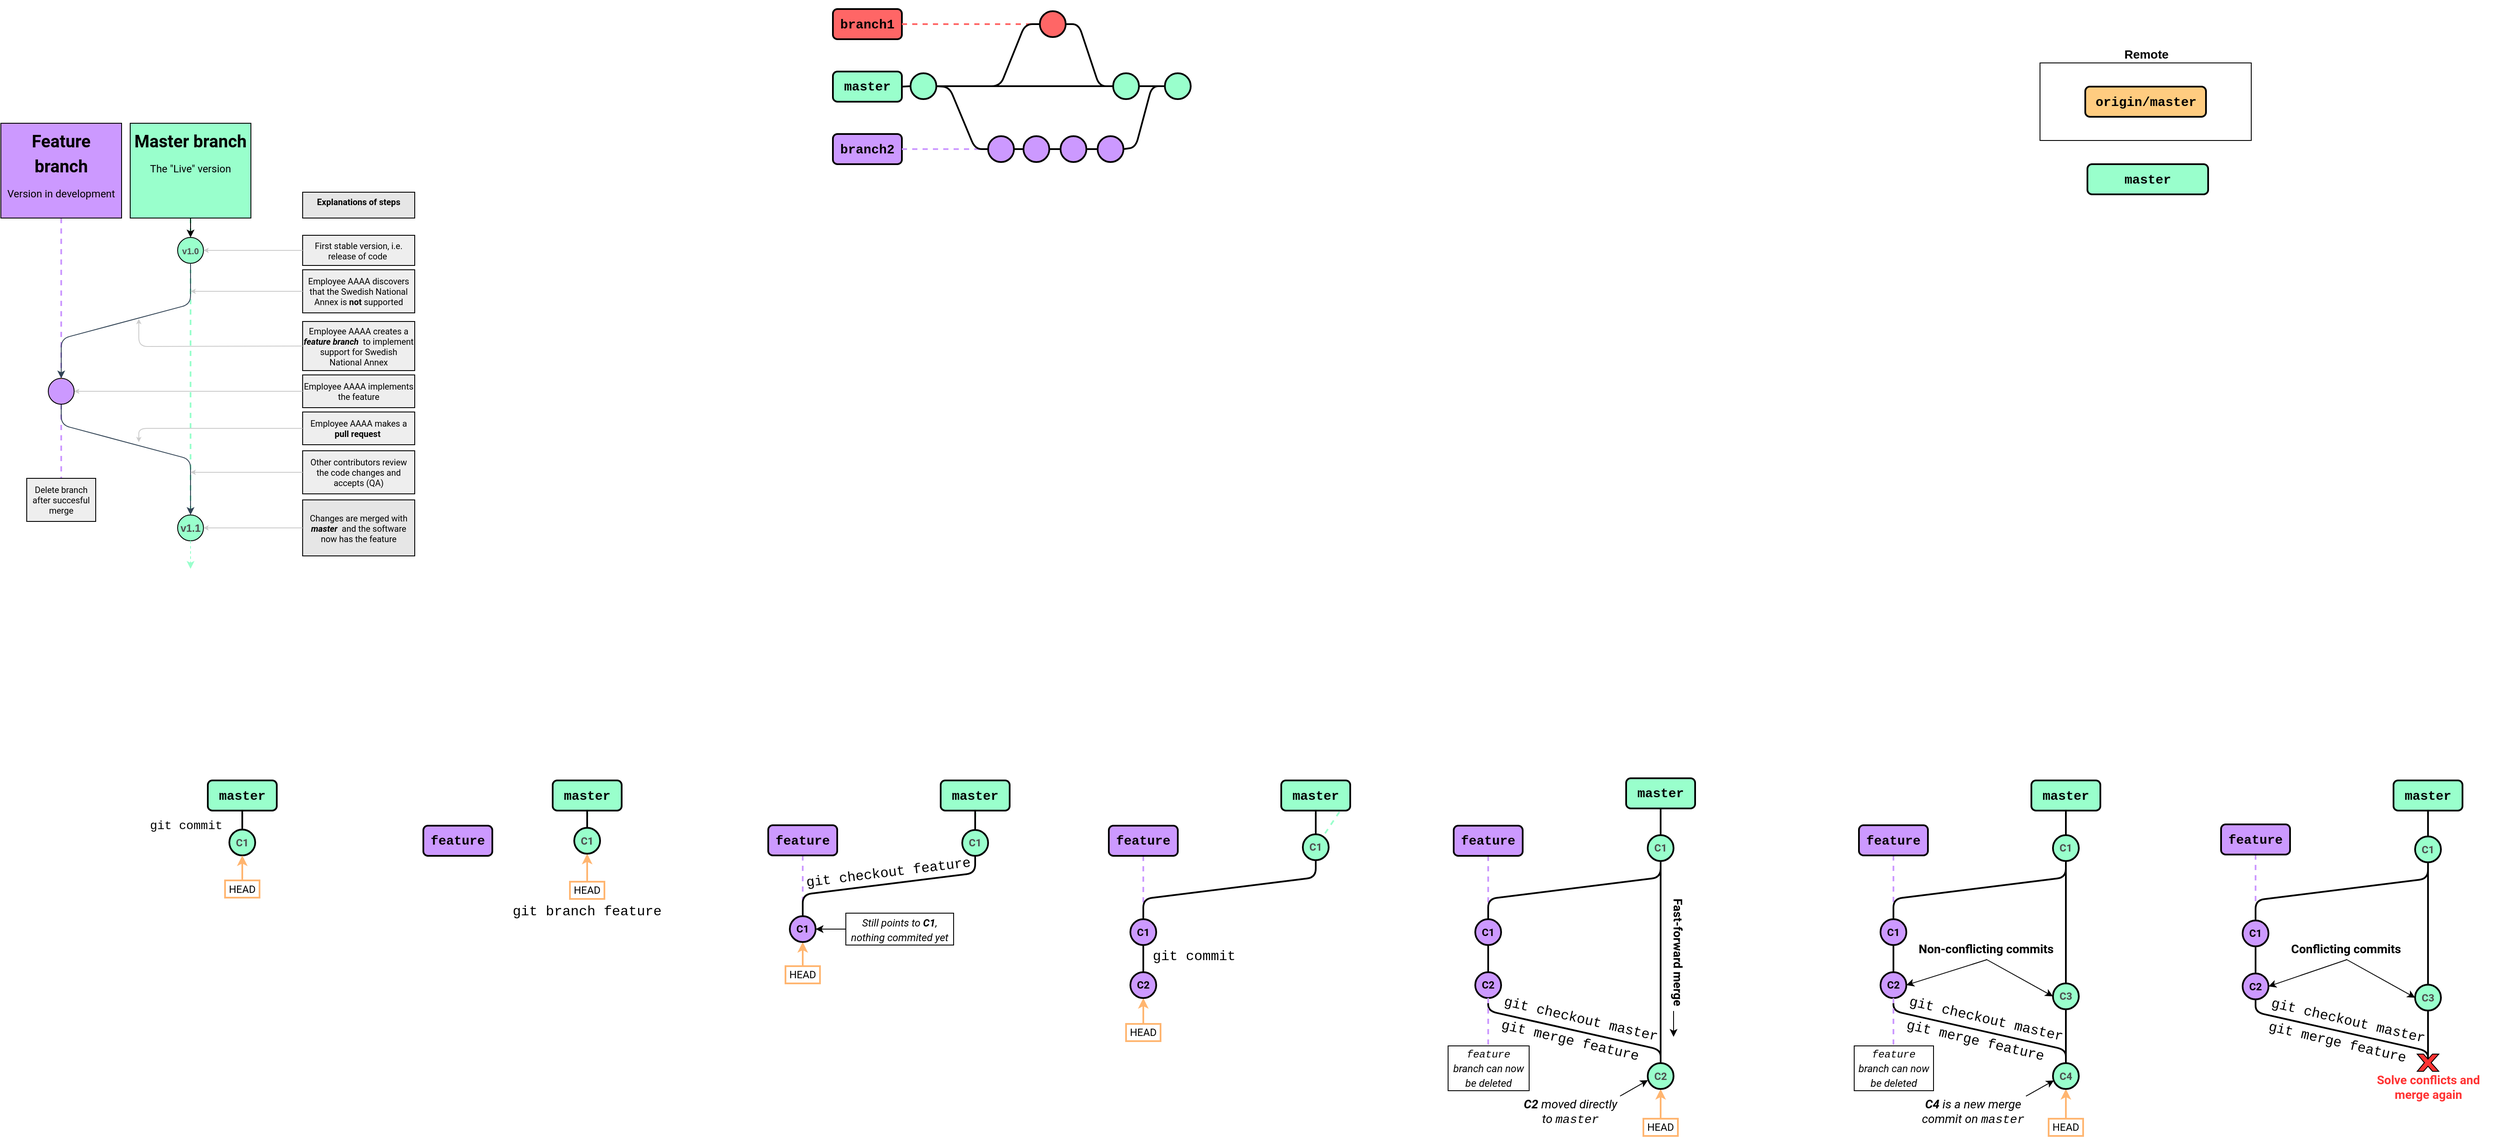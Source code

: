 <mxfile version="12.2.2" type="device" pages="1"><diagram id="1RK2k_vuUrr8qF3eUndU" name="Page-1"><mxGraphModel dx="1787" dy="1320" grid="1" gridSize="5" guides="1" tooltips="1" connect="1" arrows="1" fold="1" page="1" pageScale="1" pageWidth="827" pageHeight="1169" math="0" shadow="0"><root><mxCell id="0"/><mxCell id="1" parent="0"/><mxCell id="QUC1AtnSYXF9xXTnFYyU-18" value="" style="endArrow=classic;html=1;strokeWidth=1;fontColor=#6FD08C;fillColor=#647687;strokeColor=#314354;endFill=1;" parent="1" target="QUC1AtnSYXF9xXTnFYyU-22" edge="1"><mxGeometry width="50" height="50" relative="1" as="geometry"><mxPoint x="310" y="357" as="sourcePoint"/><mxPoint x="460" y="457" as="targetPoint"/><Array as="points"/></mxGeometry></mxCell><mxCell id="QUC1AtnSYXF9xXTnFYyU-22" value="" style="ellipse;whiteSpace=wrap;html=1;aspect=fixed;fillColor=#CC99FF;strokeColor=#000000;" parent="1" vertex="1"><mxGeometry x="295" y="356" width="30" height="30" as="geometry"/></mxCell><mxCell id="QUC1AtnSYXF9xXTnFYyU-23" value="" style="endArrow=none;dashed=1;html=1;strokeWidth=1;fillColor=#ffe6cc;strokeColor=#d79b00;" parent="1" target="QUC1AtnSYXF9xXTnFYyU-22" edge="1"><mxGeometry width="50" height="50" relative="1" as="geometry"><mxPoint x="310" y="357" as="sourcePoint"/><mxPoint x="310" y="472" as="targetPoint"/></mxGeometry></mxCell><mxCell id="QUC1AtnSYXF9xXTnFYyU-31" value="" style="endArrow=none;dashed=1;html=1;strokeWidth=2;fillColor=#ffe6cc;strokeColor=#CC99FF;exitX=0.5;exitY=1;exitDx=0;exitDy=0;" parent="1" source="QUC1AtnSYXF9xXTnFYyU-226" edge="1"><mxGeometry width="50" height="50" relative="1" as="geometry"><mxPoint x="1209" y="1200" as="sourcePoint"/><mxPoint x="1200" y="1260" as="targetPoint"/></mxGeometry></mxCell><mxCell id="QUC1AtnSYXF9xXTnFYyU-32" value="" style="endArrow=none;dashed=1;html=1;strokeWidth=2;fillColor=#ffe6cc;strokeColor=#CC99FF;exitX=0.5;exitY=1;exitDx=0;exitDy=0;entryX=0.5;entryY=0;entryDx=0;entryDy=0;" parent="1" source="QUC1AtnSYXF9xXTnFYyU-44" target="QUC1AtnSYXF9xXTnFYyU-53" edge="1"><mxGeometry width="50" height="50" relative="1" as="geometry"><mxPoint x="340" y="477" as="sourcePoint"/><mxPoint x="340" y="640" as="targetPoint"/></mxGeometry></mxCell><mxCell id="QUC1AtnSYXF9xXTnFYyU-33" value="&lt;b&gt;v1.1&lt;/b&gt;" style="ellipse;whiteSpace=wrap;html=1;aspect=fixed;fillColor=#99FFCC;strokeColor=#000000;fontColor=#4D4D4D;" parent="1" vertex="1"><mxGeometry x="475" y="804.5" width="30" height="30" as="geometry"/></mxCell><object label="v1.0" id="QUC1AtnSYXF9xXTnFYyU-34"><mxCell style="ellipse;whiteSpace=wrap;html=1;aspect=fixed;fillColor=#99FFCC;strokeColor=#000000;fontColor=#4D4D4D;fontStyle=1;fontSize=10;" parent="1" vertex="1"><mxGeometry x="475" y="482.5" width="30" height="30" as="geometry"/></mxCell></object><mxCell id="QUC1AtnSYXF9xXTnFYyU-35" value="" style="edgeStyle=orthogonalEdgeStyle;rounded=0;orthogonalLoop=1;jettySize=auto;html=1;targetPerimeterSpacing=0;strokeWidth=1;fillColor=#d5e8d4;strokeColor=#99FFCC;dashed=1;exitX=0.5;exitY=1;exitDx=0;exitDy=0;" parent="1" source="QUC1AtnSYXF9xXTnFYyU-33" edge="1"><mxGeometry relative="1" as="geometry"><mxPoint x="490" y="830" as="sourcePoint"/><mxPoint x="490" y="867" as="targetPoint"/></mxGeometry></mxCell><mxCell id="QUC1AtnSYXF9xXTnFYyU-36" value="" style="endArrow=none;dashed=1;html=1;strokeWidth=2;fillColor=#d5e8d4;strokeColor=#99FFCC;endSize=6;" parent="1" edge="1"><mxGeometry width="50" height="50" relative="1" as="geometry"><mxPoint x="490" y="800" as="sourcePoint"/><mxPoint x="490" y="520" as="targetPoint"/></mxGeometry></mxCell><mxCell id="QUC1AtnSYXF9xXTnFYyU-37" value="" style="endArrow=none;dashed=1;html=1;strokeWidth=2;entryX=0.5;entryY=0;entryDx=0;entryDy=0;fillColor=#d5e8d4;strokeColor=#99FFCC;exitX=0.5;exitY=1;exitDx=0;exitDy=0;" parent="1" source="QUC1AtnSYXF9xXTnFYyU-38" target="QUC1AtnSYXF9xXTnFYyU-34" edge="1"><mxGeometry width="50" height="50" relative="1" as="geometry"><mxPoint x="490" y="477" as="sourcePoint"/><mxPoint x="530" y="1007" as="targetPoint"/></mxGeometry></mxCell><mxCell id="QUC1AtnSYXF9xXTnFYyU-38" value="&lt;h1&gt;&lt;font face=&quot;Roboto&quot; style=&quot;font-size: 12px&quot;&gt;&lt;font style=&quot;font-size: 12px&quot;&gt;&lt;span style=&quot;font-size: 20px&quot;&gt;Master branch&lt;br&gt;&lt;/span&gt;&lt;/font&gt;&lt;font style=&quot;font-size: 12px ; font-weight: normal&quot;&gt;The &quot;Live&quot; version&lt;/font&gt;&lt;/font&gt;&lt;/h1&gt;&lt;p&gt;&lt;font face=&quot;Georgia&quot; style=&quot;font-size: 12px&quot;&gt;&lt;br&gt;&lt;/font&gt;&lt;/p&gt;&lt;p&gt;&lt;br&gt;&lt;/p&gt;" style="text;html=1;spacing=5;spacingTop=-20;whiteSpace=wrap;overflow=hidden;rounded=0;align=center;labelBorderColor=none;labelBackgroundColor=none;fillColor=#99FFCC;strokeColor=#000000;" parent="1" vertex="1"><mxGeometry x="420" y="350" width="140" height="110" as="geometry"/></mxCell><mxCell id="QUC1AtnSYXF9xXTnFYyU-39" value="" style="endArrow=none;html=1;strokeWidth=1;fontColor=#6FD08C;exitX=0.5;exitY=0;exitDx=0;exitDy=0;entryX=0.5;entryY=1;entryDx=0;entryDy=0;fillColor=#647687;strokeColor=#314354;jumpStyle=arc;targetPerimeterSpacing=3;endSize=3;startArrow=classic;startFill=1;" parent="1" source="QUC1AtnSYXF9xXTnFYyU-53" target="QUC1AtnSYXF9xXTnFYyU-34" edge="1"><mxGeometry width="50" height="50" relative="1" as="geometry"><mxPoint x="440.5" y="597" as="sourcePoint"/><mxPoint x="460" y="557" as="targetPoint"/><Array as="points"><mxPoint x="340" y="600"/><mxPoint x="490" y="560"/></Array></mxGeometry></mxCell><mxCell id="QUC1AtnSYXF9xXTnFYyU-40" value="" style="endArrow=none;dashed=1;html=1;strokeWidth=2;fillColor=#ffe6cc;strokeColor=#CC99FF;" parent="1" source="QUC1AtnSYXF9xXTnFYyU-53" target="QUC1AtnSYXF9xXTnFYyU-42" edge="1"><mxGeometry width="50" height="50" relative="1" as="geometry"><mxPoint x="340" y="647" as="sourcePoint"/><mxPoint x="340" y="697" as="targetPoint"/></mxGeometry></mxCell><mxCell id="QUC1AtnSYXF9xXTnFYyU-41" value="" style="endArrow=classic;html=1;strokeWidth=1;fontColor=#6FD08C;fillColor=#647687;strokeColor=#314354;endFill=1;entryX=0.5;entryY=0;entryDx=0;entryDy=0;" parent="1" source="QUC1AtnSYXF9xXTnFYyU-53" target="QUC1AtnSYXF9xXTnFYyU-33" edge="1"><mxGeometry width="50" height="50" relative="1" as="geometry"><mxPoint x="340" y="647" as="sourcePoint"/><mxPoint x="490" y="747" as="targetPoint"/><Array as="points"><mxPoint x="340" y="700"/><mxPoint x="490" y="740"/></Array></mxGeometry></mxCell><mxCell id="QUC1AtnSYXF9xXTnFYyU-42" value="&lt;font face=&quot;Roboto&quot;&gt;Delete branch after succesful merge&lt;/font&gt;" style="text;html=1;strokeColor=#000000;fillColor=#eeeeee;align=center;verticalAlign=middle;whiteSpace=wrap;rounded=0;labelBackgroundColor=none;fontSize=10;" parent="1" vertex="1"><mxGeometry x="300" y="762" width="80" height="50" as="geometry"/></mxCell><mxCell id="QUC1AtnSYXF9xXTnFYyU-43" value="&lt;font face=&quot;Roboto&quot;&gt;First stable version, i.e. release of code&amp;nbsp;&lt;/font&gt;" style="text;html=1;strokeColor=#000000;fillColor=#eeeeee;align=center;verticalAlign=middle;whiteSpace=wrap;rounded=0;labelBackgroundColor=none;fontSize=10;" parent="1" vertex="1"><mxGeometry x="620" y="480" width="130" height="35" as="geometry"/></mxCell><mxCell id="QUC1AtnSYXF9xXTnFYyU-44" value="&lt;h1&gt;&lt;font&gt;&lt;span style=&quot;font-size: 20px&quot;&gt;Feature branch&lt;/span&gt;&lt;/font&gt;&lt;span style=&quot;font-weight: normal&quot;&gt;&lt;font style=&quot;font-size: 12px&quot;&gt;&lt;br&gt;Version in development&lt;br&gt;&lt;br&gt;&lt;/font&gt;&lt;/span&gt;&lt;/h1&gt;" style="text;html=1;spacing=5;spacingTop=-20;whiteSpace=wrap;overflow=hidden;rounded=0;align=center;labelBorderColor=none;labelBackgroundColor=none;fillColor=#cc99ff;strokeColor=#000000;fontFamily=Roboto;" parent="1" vertex="1"><mxGeometry x="270" y="350" width="140" height="110" as="geometry"/></mxCell><mxCell id="QUC1AtnSYXF9xXTnFYyU-45" value="" style="endArrow=classic;html=1;shadow=0;strokeColor=#CCCCCC;strokeWidth=1;fontSize=10;fontColor=#E6E6E6;exitX=0;exitY=0.5;exitDx=0;exitDy=0;entryX=1;entryY=0.5;entryDx=0;entryDy=0;endSize=3;startSize=3;" parent="1" source="QUC1AtnSYXF9xXTnFYyU-43" target="QUC1AtnSYXF9xXTnFYyU-34" edge="1"><mxGeometry width="50" height="50" relative="1" as="geometry"><mxPoint x="270" y="897" as="sourcePoint"/><mxPoint x="320" y="847" as="targetPoint"/></mxGeometry></mxCell><mxCell id="QUC1AtnSYXF9xXTnFYyU-46" value="&lt;font face=&quot;Roboto&quot;&gt;Employee AAAA discovers that the Swedish National Annex is &lt;b&gt;not &lt;/b&gt;supported&lt;/font&gt;" style="text;html=1;strokeColor=#000000;fillColor=#eeeeee;align=center;verticalAlign=middle;whiteSpace=wrap;rounded=0;labelBackgroundColor=none;fontSize=10;" parent="1" vertex="1"><mxGeometry x="620" y="520" width="130" height="50" as="geometry"/></mxCell><mxCell id="QUC1AtnSYXF9xXTnFYyU-47" value="&lt;font face=&quot;Roboto&quot;&gt;Employee AAAA creates a &lt;b&gt;&lt;i&gt;feature branch&lt;/i&gt;&lt;/b&gt;&amp;nbsp; to implement support for Swedish National Annex&lt;/font&gt;" style="text;html=1;strokeColor=#000000;fillColor=#eeeeee;align=center;verticalAlign=middle;whiteSpace=wrap;rounded=0;labelBackgroundColor=none;fontSize=10;" parent="1" vertex="1"><mxGeometry x="620" y="580" width="130" height="57" as="geometry"/></mxCell><mxCell id="QUC1AtnSYXF9xXTnFYyU-48" value="" style="endArrow=classic;html=1;shadow=0;strokeColor=#CCCCCC;strokeWidth=1;fontSize=10;fontColor=#E6E6E6;exitX=0;exitY=0.5;exitDx=0;exitDy=0;fillColor=#f5f5f5;endSize=3;startSize=3;" parent="1" source="QUC1AtnSYXF9xXTnFYyU-47" edge="1"><mxGeometry width="50" height="50" relative="1" as="geometry"><mxPoint x="620" y="674.5" as="sourcePoint"/><mxPoint x="430" y="577" as="targetPoint"/><Array as="points"><mxPoint x="430" y="609"/></Array></mxGeometry></mxCell><mxCell id="QUC1AtnSYXF9xXTnFYyU-49" value="" style="endArrow=classic;html=1;strokeWidth=1;fontColor=#6FD08C;fillColor=#647687;strokeColor=#314354;endFill=1;" parent="1" target="QUC1AtnSYXF9xXTnFYyU-53" edge="1"><mxGeometry width="50" height="50" relative="1" as="geometry"><mxPoint x="340" y="647" as="sourcePoint"/><mxPoint x="490" y="747" as="targetPoint"/><Array as="points"/></mxGeometry></mxCell><mxCell id="QUC1AtnSYXF9xXTnFYyU-50" value="&lt;font face=&quot;Roboto&quot;&gt;Employee AAAA implements the feature&lt;/font&gt;" style="text;html=1;strokeColor=#000000;fillColor=#eeeeee;align=center;verticalAlign=middle;whiteSpace=wrap;rounded=0;labelBackgroundColor=none;fontSize=10;" parent="1" vertex="1"><mxGeometry x="620" y="642" width="130" height="38" as="geometry"/></mxCell><mxCell id="QUC1AtnSYXF9xXTnFYyU-51" value="" style="endArrow=classic;html=1;shadow=0;strokeColor=#CCCCCC;strokeWidth=1;fontSize=10;fontColor=#E6E6E6;exitX=0;exitY=0.5;exitDx=0;exitDy=0;endSize=3;startSize=3;" parent="1" source="QUC1AtnSYXF9xXTnFYyU-46" edge="1"><mxGeometry width="50" height="50" relative="1" as="geometry"><mxPoint x="620" y="540" as="sourcePoint"/><mxPoint x="490" y="545" as="targetPoint"/></mxGeometry></mxCell><mxCell id="QUC1AtnSYXF9xXTnFYyU-52" value="" style="endArrow=classic;html=1;shadow=0;strokeColor=#CCCCCC;strokeWidth=1;fontSize=10;fontColor=#E6E6E6;endSize=3;startSize=3;entryX=1;entryY=0.5;entryDx=0;entryDy=0;exitX=0;exitY=0.5;exitDx=0;exitDy=0;" parent="1" source="QUC1AtnSYXF9xXTnFYyU-50" edge="1"><mxGeometry width="50" height="50" relative="1" as="geometry"><mxPoint x="600" y="670" as="sourcePoint"/><mxPoint x="355.0" y="661" as="targetPoint"/></mxGeometry></mxCell><mxCell id="QUC1AtnSYXF9xXTnFYyU-53" value="" style="ellipse;whiteSpace=wrap;html=1;aspect=fixed;fillColor=#CC99FF;strokeColor=#000000;" parent="1" vertex="1"><mxGeometry x="325" y="646" width="30" height="30" as="geometry"/></mxCell><mxCell id="QUC1AtnSYXF9xXTnFYyU-54" value="" style="endArrow=none;dashed=1;html=1;strokeWidth=1;fillColor=#ffe6cc;strokeColor=#d79b00;" parent="1" target="QUC1AtnSYXF9xXTnFYyU-53" edge="1"><mxGeometry width="50" height="50" relative="1" as="geometry"><mxPoint x="340" y="647" as="sourcePoint"/><mxPoint x="340" y="762" as="targetPoint"/></mxGeometry></mxCell><mxCell id="QUC1AtnSYXF9xXTnFYyU-55" value="&lt;font face=&quot;Roboto&quot;&gt;Employee AAAA makes a &lt;b&gt;pull request&amp;nbsp;&lt;/b&gt;&lt;/font&gt;" style="text;html=1;strokeColor=#000000;fillColor=#eeeeee;align=center;verticalAlign=middle;whiteSpace=wrap;rounded=0;labelBackgroundColor=none;fontSize=10;" parent="1" vertex="1"><mxGeometry x="620" y="685" width="130" height="38" as="geometry"/></mxCell><mxCell id="QUC1AtnSYXF9xXTnFYyU-56" value="" style="endArrow=classic;html=1;shadow=0;strokeColor=#CCCCCC;strokeWidth=1;fontSize=10;fontColor=#E6E6E6;endSize=3;startSize=3;exitX=0;exitY=0.5;exitDx=0;exitDy=0;" parent="1" source="QUC1AtnSYXF9xXTnFYyU-55" edge="1"><mxGeometry width="50" height="50" relative="1" as="geometry"><mxPoint x="550" y="720" as="sourcePoint"/><mxPoint x="430" y="720" as="targetPoint"/><Array as="points"><mxPoint x="430" y="704"/></Array></mxGeometry></mxCell><mxCell id="QUC1AtnSYXF9xXTnFYyU-57" value="&lt;h1 style=&quot;font-size: 10px&quot;&gt;&lt;font face=&quot;Roboto&quot; style=&quot;font-size: 10px&quot;&gt;&lt;font style=&quot;font-size: 10px&quot;&gt;Explanations of steps&lt;/font&gt;&lt;/font&gt;&lt;/h1&gt;" style="text;html=1;spacing=5;spacingTop=-20;whiteSpace=wrap;overflow=hidden;rounded=0;align=center;labelBorderColor=none;labelBackgroundColor=none;fillColor=#E6E6E6;strokeColor=#000000;fontSize=10;verticalAlign=bottom;" parent="1" vertex="1"><mxGeometry x="620" y="430" width="130" height="30" as="geometry"/></mxCell><mxCell id="QUC1AtnSYXF9xXTnFYyU-58" value="&lt;font face=&quot;Roboto&quot;&gt;Changes are merged with &lt;b&gt;&lt;i&gt;master&lt;/i&gt;&lt;/b&gt; &amp;nbsp;and the software now has the feature&lt;/font&gt;" style="text;html=1;strokeColor=#000000;fillColor=#E6E6E6;align=center;verticalAlign=middle;whiteSpace=wrap;rounded=0;labelBackgroundColor=none;fontSize=10;" parent="1" vertex="1"><mxGeometry x="620" y="787" width="130" height="65" as="geometry"/></mxCell><mxCell id="QUC1AtnSYXF9xXTnFYyU-59" value="" style="endArrow=classic;html=1;shadow=0;strokeColor=#CCCCCC;strokeWidth=1;fontSize=10;fontColor=#E6E6E6;endSize=3;startSize=3;exitX=0;exitY=0.5;exitDx=0;exitDy=0;entryX=1;entryY=0.5;entryDx=0;entryDy=0;" parent="1" source="QUC1AtnSYXF9xXTnFYyU-58" target="QUC1AtnSYXF9xXTnFYyU-33" edge="1"><mxGeometry width="50" height="50" relative="1" as="geometry"><mxPoint x="620" y="817" as="sourcePoint"/><mxPoint x="505" y="817" as="targetPoint"/></mxGeometry></mxCell><mxCell id="QUC1AtnSYXF9xXTnFYyU-60" value="&lt;font face=&quot;Roboto&quot;&gt;Other contributors review the code changes and accepts (QA)&lt;/font&gt;" style="text;html=1;strokeColor=#000000;fillColor=#eeeeee;align=center;verticalAlign=middle;whiteSpace=wrap;rounded=0;labelBackgroundColor=none;fontSize=10;" parent="1" vertex="1"><mxGeometry x="620" y="730" width="130" height="50" as="geometry"/></mxCell><mxCell id="QUC1AtnSYXF9xXTnFYyU-61" value="" style="endArrow=classic;html=1;shadow=0;strokeColor=#CCCCCC;strokeWidth=1;fontSize=10;fontColor=#E6E6E6;exitX=0;exitY=0.5;exitDx=0;exitDy=0;endSize=3;startSize=3;" parent="1" source="QUC1AtnSYXF9xXTnFYyU-60" edge="1"><mxGeometry width="50" height="50" relative="1" as="geometry"><mxPoint x="605" y="770.0" as="sourcePoint"/><mxPoint x="490" y="755" as="targetPoint"/></mxGeometry></mxCell><mxCell id="QUC1AtnSYXF9xXTnFYyU-62" value="" style="endArrow=none;html=1;strokeWidth=2;fontColor=#6FD08C;fillColor=#647687;strokeColor=#000000;jumpStyle=arc;targetPerimeterSpacing=3;endSize=3;startArrow=none;startFill=0;entryX=0.5;entryY=1;entryDx=0;entryDy=0;" parent="1" target="QUC1AtnSYXF9xXTnFYyU-63" edge="1"><mxGeometry width="50" height="50" relative="1" as="geometry"><mxPoint x="1200" y="1270" as="sourcePoint"/><mxPoint x="1415" y="1215" as="targetPoint"/><Array as="points"><mxPoint x="1200" y="1245"/><mxPoint x="1400" y="1220"/></Array></mxGeometry></mxCell><object label="&lt;font style=&quot;font-size: 12px&quot;&gt;C1&lt;/font&gt;" id="QUC1AtnSYXF9xXTnFYyU-63"><mxCell style="ellipse;whiteSpace=wrap;html=1;aspect=fixed;fillColor=#99FFCC;strokeColor=#000000;fontColor=#4D4D4D;fontStyle=1;fontSize=10;fontFamily=Roboto;FType=g;strokeWidth=2;" parent="1" vertex="1"><mxGeometry x="1385" y="1170" width="30" height="30" as="geometry"/></mxCell></object><mxCell id="QUC1AtnSYXF9xXTnFYyU-64" value="" style="endArrow=none;dashed=1;html=1;strokeWidth=2;fillColor=#d5e8d4;strokeColor=#99FFCC;exitX=0.504;exitY=1.046;exitDx=0;exitDy=0;exitPerimeter=0;" parent="1" source="QUC1AtnSYXF9xXTnFYyU-95" target="QUC1AtnSYXF9xXTnFYyU-63" edge="1"><mxGeometry width="50" height="50" relative="1" as="geometry"><mxPoint x="1400" y="1110" as="sourcePoint"/><mxPoint x="1349.5" y="1200" as="targetPoint"/></mxGeometry></mxCell><mxCell id="QUC1AtnSYXF9xXTnFYyU-65" value="&lt;font face=&quot;Courier New&quot;&gt;&lt;font style=&quot;font-size: 16px&quot;&gt;git checkout feature&lt;/font&gt;&lt;br style=&quot;font-size: 14px&quot;&gt;&lt;/font&gt;" style="text;html=1;strokeColor=none;fillColor=none;align=center;verticalAlign=middle;whiteSpace=wrap;rounded=0;rotation=-7;fontSize=14;" parent="1" vertex="1"><mxGeometry x="1202" y="1205" width="195" height="30" as="geometry"/></mxCell><mxCell id="QUC1AtnSYXF9xXTnFYyU-66" value="" style="endArrow=classic;html=1;fontFamily=Roboto;fontSize=10;fontColor=#000000;strokeColor=#000000;exitX=0;exitY=0.5;exitDx=0;exitDy=0;entryX=1;entryY=0.5;entryDx=0;entryDy=0;strokeWidth=1;" parent="1" source="QUC1AtnSYXF9xXTnFYyU-91" target="QUC1AtnSYXF9xXTnFYyU-88" edge="1"><mxGeometry width="50" height="50" relative="1" as="geometry"><mxPoint x="1255" y="1285" as="sourcePoint"/><mxPoint x="1200" y="1250" as="targetPoint"/></mxGeometry></mxCell><mxCell id="QUC1AtnSYXF9xXTnFYyU-67" value="&lt;font face=&quot;Courier New&quot;&gt;&lt;font style=&quot;font-size: 16px&quot;&gt;git branch feature&lt;/font&gt;&lt;br style=&quot;font-size: 14px&quot;&gt;&lt;/font&gt;" style="text;html=1;strokeColor=none;fillColor=none;align=center;verticalAlign=middle;whiteSpace=wrap;rounded=0;rotation=0;fontSize=14;" parent="1" vertex="1"><mxGeometry x="860" y="1250" width="180" height="30" as="geometry"/></mxCell><object label="&lt;font style=&quot;font-size: 12px&quot;&gt;C1&lt;/font&gt;" id="QUC1AtnSYXF9xXTnFYyU-68"><mxCell style="ellipse;whiteSpace=wrap;html=1;aspect=fixed;fillColor=#99FFCC;strokeColor=#000000;fontColor=#4D4D4D;fontStyle=1;fontSize=10;fontFamily=Roboto;FType=g;strokeWidth=2;" parent="1" vertex="1"><mxGeometry x="535" y="1169.5" width="30" height="30" as="geometry"/></mxCell></object><mxCell id="QUC1AtnSYXF9xXTnFYyU-69" value="" style="endArrow=none;dashed=1;html=1;strokeWidth=2;fillColor=#d5e8d4;strokeColor=#99FFCC;exitX=0.5;exitY=1;exitDx=0;exitDy=0;entryX=0.5;entryY=0;entryDx=0;entryDy=0;" parent="1" source="QUC1AtnSYXF9xXTnFYyU-100" target="QUC1AtnSYXF9xXTnFYyU-68" edge="1"><mxGeometry width="50" height="50" relative="1" as="geometry"><mxPoint x="560" y="1118.5" as="sourcePoint"/><mxPoint x="549.5" y="1225.5" as="targetPoint"/></mxGeometry></mxCell><mxCell id="QUC1AtnSYXF9xXTnFYyU-70" value="" style="endArrow=none;html=1;strokeColor=#000000;fontFamily=Roboto;fontSize=8;fontColor=#000000;exitX=0.5;exitY=1;exitDx=0;exitDy=0;entryX=0.5;entryY=0;entryDx=0;entryDy=0;strokeWidth=2;endFill=0;" parent="1" source="QUC1AtnSYXF9xXTnFYyU-95" target="QUC1AtnSYXF9xXTnFYyU-63" edge="1"><mxGeometry width="50" height="50" relative="1" as="geometry"><mxPoint x="1400" y="1110" as="sourcePoint"/><mxPoint x="1385" y="1120" as="targetPoint"/></mxGeometry></mxCell><mxCell id="QUC1AtnSYXF9xXTnFYyU-71" value="&lt;font face=&quot;Courier New&quot; style=&quot;font-size: 14px;&quot;&gt;git commit&lt;br style=&quot;font-size: 14px;&quot;&gt;&lt;/font&gt;" style="text;html=1;strokeColor=none;fillColor=none;align=center;verticalAlign=middle;whiteSpace=wrap;rounded=0;rotation=0;fontSize=14;" parent="1" vertex="1"><mxGeometry x="435" y="1153.5" width="100" height="20" as="geometry"/></mxCell><mxCell id="QUC1AtnSYXF9xXTnFYyU-72" value="" style="endArrow=none;html=1;strokeColor=#000000;fontFamily=Roboto;fontSize=8;fontColor=#000000;exitX=0.5;exitY=1;exitDx=0;exitDy=0;entryX=0.5;entryY=0;entryDx=0;entryDy=0;strokeWidth=2;endFill=0;" parent="1" source="QUC1AtnSYXF9xXTnFYyU-100" target="QUC1AtnSYXF9xXTnFYyU-68" edge="1"><mxGeometry width="50" height="50" relative="1" as="geometry"><mxPoint x="550" y="1135.5" as="sourcePoint"/><mxPoint x="569.5" y="1175.5" as="targetPoint"/></mxGeometry></mxCell><mxCell id="QUC1AtnSYXF9xXTnFYyU-73" value="" style="endArrow=classic;html=1;strokeColor=#FFB570;fontFamily=Roboto;fontSize=8;fontColor=#000000;entryX=0.5;entryY=1;entryDx=0;entryDy=0;fillColor=#ffcc99;exitX=0.5;exitY=0;exitDx=0;exitDy=0;strokeWidth=2;" parent="1" source="QUC1AtnSYXF9xXTnFYyU-74" target="QUC1AtnSYXF9xXTnFYyU-68" edge="1"><mxGeometry width="50" height="50" relative="1" as="geometry"><mxPoint x="610" y="1184.5" as="sourcePoint"/><mxPoint x="565" y="1184.5" as="targetPoint"/></mxGeometry></mxCell><mxCell id="QUC1AtnSYXF9xXTnFYyU-74" value="&lt;font style=&quot;font-size: 12px;&quot;&gt;HEAD&lt;br style=&quot;font-size: 12px;&quot;&gt;&lt;/font&gt;" style="text;html=1;strokeColor=#FFB570;fillColor=none;align=center;verticalAlign=middle;whiteSpace=wrap;rounded=0;rotation=0;fontSize=12;fontFamily=Roboto;strokeWidth=2;" parent="1" vertex="1"><mxGeometry x="530" y="1228.5" width="40" height="20" as="geometry"/></mxCell><mxCell id="QUC1AtnSYXF9xXTnFYyU-75" value="" style="endArrow=classic;html=1;strokeColor=#FFB570;fontFamily=Roboto;fontSize=8;fontColor=#000000;entryX=0.5;entryY=1;entryDx=0;entryDy=0;fillColor=#ffcc99;exitX=0.5;exitY=0;exitDx=0;exitDy=0;strokeWidth=2;" parent="1" source="QUC1AtnSYXF9xXTnFYyU-76" target="QUC1AtnSYXF9xXTnFYyU-96" edge="1"><mxGeometry width="50" height="50" relative="1" as="geometry"><mxPoint x="1007" y="1161" as="sourcePoint"/><mxPoint x="950" y="1176" as="targetPoint"/></mxGeometry></mxCell><mxCell id="QUC1AtnSYXF9xXTnFYyU-76" value="&lt;font style=&quot;font-size: 12px;&quot;&gt;HEAD&lt;br style=&quot;font-size: 12px;&quot;&gt;&lt;/font&gt;" style="text;html=1;strokeColor=#FFB570;fillColor=none;align=center;verticalAlign=middle;whiteSpace=wrap;rounded=0;rotation=0;fontSize=12;fontFamily=Roboto;strokeWidth=2;" parent="1" vertex="1"><mxGeometry x="930" y="1230" width="40" height="20" as="geometry"/></mxCell><mxCell id="QUC1AtnSYXF9xXTnFYyU-77" value="" style="endArrow=none;dashed=1;html=1;strokeWidth=2;fillColor=#ffe6cc;strokeColor=#CC99FF;exitX=0.5;exitY=1;exitDx=0;exitDy=0;entryX=0.5;entryY=0;entryDx=0;entryDy=0;" parent="1" source="QUC1AtnSYXF9xXTnFYyU-229" target="QUC1AtnSYXF9xXTnFYyU-81" edge="1"><mxGeometry width="50" height="50" relative="1" as="geometry"><mxPoint x="1627.5" y="1200" as="sourcePoint"/><mxPoint x="1590" y="1313" as="targetPoint"/></mxGeometry></mxCell><object label="&lt;font style=&quot;font-size: 12px&quot;&gt;C1&lt;/font&gt;" id="QUC1AtnSYXF9xXTnFYyU-79"><mxCell style="ellipse;whiteSpace=wrap;html=1;aspect=fixed;fillColor=#99FFCC;strokeColor=#000000;fontColor=#4D4D4D;fontStyle=1;fontSize=10;fontFamily=Roboto;FType=g;strokeWidth=2;" parent="1" vertex="1"><mxGeometry x="1780" y="1175" width="30" height="30" as="geometry"/></mxCell></object><mxCell id="QUC1AtnSYXF9xXTnFYyU-80" value="" style="endArrow=none;dashed=1;html=1;strokeWidth=2;fillColor=#d5e8d4;strokeColor=#99FFCC;exitX=0.5;exitY=1;exitDx=0;exitDy=0;" parent="1" target="QUC1AtnSYXF9xXTnFYyU-79" edge="1"><mxGeometry width="50" height="50" relative="1" as="geometry"><mxPoint x="1822.5" y="1149" as="sourcePoint"/><mxPoint x="1744.5" y="1197" as="targetPoint"/></mxGeometry></mxCell><mxCell id="QUC1AtnSYXF9xXTnFYyU-81" value="&lt;font style=&quot;font-size: 12px&quot;&gt;C1&lt;/font&gt;" style="ellipse;whiteSpace=wrap;html=1;aspect=fixed;fillColor=#CC99FF;strokeColor=#000000;fontFamily=Roboto;fontStyle=1;fontSize=10;strokeWidth=2;" parent="1" vertex="1"><mxGeometry x="1580" y="1273.5" width="30" height="30" as="geometry"/></mxCell><mxCell id="QUC1AtnSYXF9xXTnFYyU-82" value="&lt;font face=&quot;Courier New&quot;&gt;&lt;font style=&quot;font-size: 16px&quot;&gt;git commit&lt;/font&gt;&lt;br style=&quot;font-size: 14px&quot;&gt;&lt;/font&gt;" style="text;html=1;strokeColor=none;fillColor=none;align=center;verticalAlign=middle;whiteSpace=wrap;rounded=0;rotation=0;fontSize=14;" parent="1" vertex="1"><mxGeometry x="1603.5" y="1307" width="100" height="20" as="geometry"/></mxCell><mxCell id="QUC1AtnSYXF9xXTnFYyU-83" value="" style="endArrow=none;html=1;strokeColor=#000000;fontFamily=Roboto;fontSize=8;fontColor=#000000;exitX=0.5;exitY=1;exitDx=0;exitDy=0;entryX=0.5;entryY=0;entryDx=0;entryDy=0;strokeWidth=2;endFill=0;" parent="1" source="QUC1AtnSYXF9xXTnFYyU-230" target="QUC1AtnSYXF9xXTnFYyU-79" edge="1"><mxGeometry width="50" height="50" relative="1" as="geometry"><mxPoint x="1822.5" y="1149" as="sourcePoint"/><mxPoint x="1780" y="1117" as="targetPoint"/></mxGeometry></mxCell><mxCell id="QUC1AtnSYXF9xXTnFYyU-84" value="" style="endArrow=classic;html=1;strokeColor=#FFB570;fontFamily=Roboto;fontSize=8;fontColor=#000000;entryX=0.5;entryY=1;entryDx=0;entryDy=0;fillColor=#ffcc99;exitX=0.5;exitY=0;exitDx=0;exitDy=0;strokeWidth=2;" parent="1" source="QUC1AtnSYXF9xXTnFYyU-85" target="QUC1AtnSYXF9xXTnFYyU-88" edge="1"><mxGeometry width="50" height="50" relative="1" as="geometry"><mxPoint x="1190" y="1330" as="sourcePoint"/><mxPoint x="1253" y="1330" as="targetPoint"/></mxGeometry></mxCell><mxCell id="QUC1AtnSYXF9xXTnFYyU-85" value="&lt;font style=&quot;font-size: 12px;&quot;&gt;HEAD&lt;br style=&quot;font-size: 12px;&quot;&gt;&lt;/font&gt;" style="text;html=1;strokeColor=#FFB570;fillColor=none;align=center;verticalAlign=middle;whiteSpace=wrap;rounded=0;rotation=0;fontSize=12;fontFamily=Roboto;strokeWidth=2;" parent="1" vertex="1"><mxGeometry x="1180" y="1328" width="40" height="20" as="geometry"/></mxCell><mxCell id="QUC1AtnSYXF9xXTnFYyU-86" value="" style="endArrow=classic;html=1;strokeColor=#FFB570;fontFamily=Roboto;fontSize=8;fontColor=#000000;entryX=0.5;entryY=1;entryDx=0;entryDy=0;fillColor=#ffcc99;exitX=0.5;exitY=0;exitDx=0;exitDy=0;strokeWidth=2;" parent="1" source="QUC1AtnSYXF9xXTnFYyU-87" target="QUC1AtnSYXF9xXTnFYyU-90" edge="1"><mxGeometry width="50" height="50" relative="1" as="geometry"><mxPoint x="1652" y="1328" as="sourcePoint"/><mxPoint x="1610.0" y="1328" as="targetPoint"/></mxGeometry></mxCell><mxCell id="QUC1AtnSYXF9xXTnFYyU-87" value="&lt;font style=&quot;font-size: 12px;&quot;&gt;HEAD&lt;br style=&quot;font-size: 12px;&quot;&gt;&lt;/font&gt;" style="text;html=1;strokeColor=#FFB570;fillColor=none;align=center;verticalAlign=middle;whiteSpace=wrap;rounded=0;rotation=0;fontSize=12;fontFamily=Roboto;strokeWidth=2;" parent="1" vertex="1"><mxGeometry x="1575" y="1395" width="40" height="20" as="geometry"/></mxCell><mxCell id="QUC1AtnSYXF9xXTnFYyU-88" value="&lt;font style=&quot;font-size: 12px&quot;&gt;C1&lt;/font&gt;" style="ellipse;whiteSpace=wrap;html=1;aspect=fixed;fillColor=#CC99FF;strokeColor=#000000;fontFamily=Roboto;fontStyle=1;fontSize=10;strokeWidth=2;" parent="1" vertex="1"><mxGeometry x="1185" y="1270" width="30" height="30" as="geometry"/></mxCell><mxCell id="QUC1AtnSYXF9xXTnFYyU-89" value="" style="endArrow=none;html=1;strokeColor=#000000;fontFamily=Roboto;fontSize=14;fontColor=#000000;exitX=0.5;exitY=1;exitDx=0;exitDy=0;entryX=0.5;entryY=0;entryDx=0;entryDy=0;strokeWidth=2;endFill=0;startArrow=none;startFill=0;" parent="1" source="QUC1AtnSYXF9xXTnFYyU-81" target="QUC1AtnSYXF9xXTnFYyU-90" edge="1"><mxGeometry width="50" height="50" relative="1" as="geometry"><mxPoint x="1600" y="1400" as="sourcePoint"/><mxPoint x="1600" y="1350" as="targetPoint"/></mxGeometry></mxCell><mxCell id="QUC1AtnSYXF9xXTnFYyU-90" value="&lt;font style=&quot;font-size: 12px&quot;&gt;C2&lt;/font&gt;" style="ellipse;whiteSpace=wrap;html=1;aspect=fixed;fillColor=#CC99FF;strokeColor=#000000;fontFamily=Roboto;fontStyle=1;fontSize=10;strokeWidth=2;" parent="1" vertex="1"><mxGeometry x="1580" y="1335" width="30" height="30" as="geometry"/></mxCell><mxCell id="QUC1AtnSYXF9xXTnFYyU-91" value="&lt;span style=&quot;font-size: 12px&quot;&gt;&lt;i&gt;Still points to &lt;b&gt;C1&lt;/b&gt;, nothing commited yet&lt;/i&gt;&lt;/span&gt;" style="text;html=1;strokeColor=#000000;fillColor=none;align=center;verticalAlign=middle;whiteSpace=wrap;rounded=0;labelBackgroundColor=none;fontFamily=Roboto;fontSize=14;fontColor=#000000;strokeWidth=1;" parent="1" vertex="1"><mxGeometry x="1250" y="1266.5" width="125" height="37" as="geometry"/></mxCell><mxCell id="QUC1AtnSYXF9xXTnFYyU-92" value="" style="endArrow=classic;html=1;strokeColor=#000000;fontFamily=Roboto;fontSize=14;fontColor=#000000;exitX=0.5;exitY=1;exitDx=0;exitDy=0;entryX=0.5;entryY=0;entryDx=0;entryDy=0;" parent="1" source="QUC1AtnSYXF9xXTnFYyU-38" target="QUC1AtnSYXF9xXTnFYyU-34" edge="1"><mxGeometry width="50" height="50" relative="1" as="geometry"><mxPoint x="402" y="542" as="sourcePoint"/><mxPoint x="452" y="492" as="targetPoint"/></mxGeometry></mxCell><mxCell id="QUC1AtnSYXF9xXTnFYyU-95" value="&lt;h1 style=&quot;line-height: 70%&quot;&gt;&lt;b style=&quot;font-size: 15px&quot;&gt;&lt;font face=&quot;Courier New&quot; style=&quot;line-height: 100%&quot;&gt;master&lt;/font&gt;&lt;/b&gt;&lt;/h1&gt;" style="text;html=1;spacing=5;spacingTop=-20;whiteSpace=wrap;overflow=hidden;rounded=1;align=center;labelBorderColor=none;labelBackgroundColor=none;fillColor=#99FFCC;strokeColor=#000000;fontFamily=Roboto;perimeterSpacing=0;strokeWidth=2;comic=0;glass=0;shadow=0;connectable=1;allowArrows=1;" parent="1" vertex="1"><mxGeometry x="1360" y="1112.5" width="80" height="35" as="geometry"/></mxCell><object label="&lt;font style=&quot;font-size: 12px&quot;&gt;C1&lt;/font&gt;" id="QUC1AtnSYXF9xXTnFYyU-96"><mxCell style="ellipse;whiteSpace=wrap;html=1;aspect=fixed;fillColor=#99FFCC;strokeColor=#000000;fontColor=#4D4D4D;fontStyle=1;fontSize=10;fontFamily=Roboto;FType=g;strokeWidth=2;" parent="1" vertex="1"><mxGeometry x="935" y="1167.5" width="30" height="30" as="geometry"/></mxCell></object><mxCell id="QUC1AtnSYXF9xXTnFYyU-97" value="" style="endArrow=none;dashed=1;html=1;strokeWidth=2;fillColor=#d5e8d4;strokeColor=#99FFCC;exitX=0.504;exitY=1.046;exitDx=0;exitDy=0;exitPerimeter=0;" parent="1" source="QUC1AtnSYXF9xXTnFYyU-99" target="QUC1AtnSYXF9xXTnFYyU-96" edge="1"><mxGeometry width="50" height="50" relative="1" as="geometry"><mxPoint x="950" y="1107" as="sourcePoint"/><mxPoint x="899.5" y="1197" as="targetPoint"/></mxGeometry></mxCell><mxCell id="QUC1AtnSYXF9xXTnFYyU-98" value="" style="endArrow=none;html=1;strokeColor=#000000;fontFamily=Roboto;fontSize=8;fontColor=#000000;exitX=0.5;exitY=1;exitDx=0;exitDy=0;entryX=0.5;entryY=0;entryDx=0;entryDy=0;strokeWidth=2;endFill=0;" parent="1" source="QUC1AtnSYXF9xXTnFYyU-99" target="QUC1AtnSYXF9xXTnFYyU-96" edge="1"><mxGeometry width="50" height="50" relative="1" as="geometry"><mxPoint x="950" y="1107" as="sourcePoint"/><mxPoint x="935" y="1117" as="targetPoint"/></mxGeometry></mxCell><mxCell id="QUC1AtnSYXF9xXTnFYyU-99" value="&lt;h1 style=&quot;line-height: 70%&quot;&gt;&lt;b style=&quot;font-size: 15px&quot;&gt;&lt;font face=&quot;Courier New&quot; style=&quot;line-height: 100%&quot;&gt;master&lt;/font&gt;&lt;/b&gt;&lt;/h1&gt;" style="text;html=1;spacing=5;spacingTop=-20;whiteSpace=wrap;overflow=hidden;rounded=1;align=center;labelBorderColor=none;labelBackgroundColor=none;fillColor=#99FFCC;strokeColor=#000000;fontFamily=Roboto;perimeterSpacing=0;strokeWidth=2;comic=0;glass=0;shadow=0;connectable=1;allowArrows=1;" parent="1" vertex="1"><mxGeometry x="910" y="1112.5" width="80" height="35" as="geometry"/></mxCell><mxCell id="QUC1AtnSYXF9xXTnFYyU-100" value="&lt;h1 style=&quot;line-height: 70%&quot;&gt;&lt;b style=&quot;font-size: 15px&quot;&gt;&lt;font face=&quot;Courier New&quot; style=&quot;line-height: 100%&quot;&gt;master&lt;/font&gt;&lt;/b&gt;&lt;/h1&gt;" style="text;html=1;spacing=5;spacingTop=-20;whiteSpace=wrap;overflow=hidden;rounded=1;align=center;labelBorderColor=none;labelBackgroundColor=none;fillColor=#99FFCC;strokeColor=#000000;fontFamily=Roboto;perimeterSpacing=0;strokeWidth=2;comic=0;glass=0;shadow=0;connectable=1;allowArrows=1;" parent="1" vertex="1"><mxGeometry x="510" y="1112.5" width="80" height="35" as="geometry"/></mxCell><mxCell id="QUC1AtnSYXF9xXTnFYyU-101" value="&lt;h1 style=&quot;line-height: 70%&quot;&gt;&lt;font face=&quot;Courier New&quot;&gt;&lt;span style=&quot;font-size: 15px&quot;&gt;feature&lt;/span&gt;&lt;/font&gt;&lt;/h1&gt;" style="text;html=1;spacing=5;spacingTop=-20;whiteSpace=wrap;overflow=hidden;rounded=1;align=center;labelBorderColor=none;labelBackgroundColor=none;fillColor=#CC99FF;strokeColor=#000000;fontFamily=Roboto;perimeterSpacing=0;strokeWidth=2;comic=0;glass=0;shadow=0;connectable=1;allowArrows=1;" parent="1" vertex="1"><mxGeometry x="760" y="1165" width="80" height="35" as="geometry"/></mxCell><mxCell id="QUC1AtnSYXF9xXTnFYyU-117" value="" style="endArrow=none;html=1;strokeWidth=2;fontColor=#6FD08C;fillColor=#647687;strokeColor=#000000;jumpStyle=arc;targetPerimeterSpacing=3;endSize=3;startArrow=none;startFill=0;exitX=0.5;exitY=0;exitDx=0;exitDy=0;endFill=0;entryX=0.5;entryY=1;entryDx=0;entryDy=0;" parent="1" source="QUC1AtnSYXF9xXTnFYyU-81" target="QUC1AtnSYXF9xXTnFYyU-79" edge="1"><mxGeometry width="50" height="50" relative="1" as="geometry"><mxPoint x="1600" y="1270" as="sourcePoint"/><mxPoint x="1805" y="1220" as="targetPoint"/><Array as="points"><mxPoint x="1595" y="1250"/><mxPoint x="1795" y="1225"/></Array></mxGeometry></mxCell><mxCell id="QUC1AtnSYXF9xXTnFYyU-120" value="" style="endArrow=none;dashed=1;html=1;strokeWidth=2;fillColor=#ffe6cc;strokeColor=#CC99FF;exitX=0.5;exitY=1;exitDx=0;exitDy=0;entryX=0.5;entryY=0;entryDx=0;entryDy=0;" parent="1" source="QUC1AtnSYXF9xXTnFYyU-121" target="QUC1AtnSYXF9xXTnFYyU-123" edge="1"><mxGeometry width="50" height="50" relative="1" as="geometry"><mxPoint x="2460" y="1107" as="sourcePoint"/><mxPoint x="2460" y="1313" as="targetPoint"/></mxGeometry></mxCell><mxCell id="QUC1AtnSYXF9xXTnFYyU-121" value="&lt;h1 style=&quot;line-height: 70%&quot;&gt;&lt;b style=&quot;font-size: 15px&quot;&gt;&lt;font face=&quot;Courier New&quot; style=&quot;line-height: 100%&quot;&gt;feature&lt;/font&gt;&lt;/b&gt;&lt;/h1&gt;" style="text;html=1;spacing=5;spacingTop=-20;whiteSpace=wrap;overflow=hidden;rounded=1;align=center;labelBorderColor=none;labelBackgroundColor=none;fillColor=#cc99ff;strokeColor=#000000;fontFamily=Roboto;perimeterSpacing=0;strokeWidth=2;comic=0;glass=0;shadow=0;connectable=1;allowArrows=1;" parent="1" vertex="1"><mxGeometry x="2425" y="1164.5" width="80" height="35" as="geometry"/></mxCell><object label="&lt;font style=&quot;font-size: 12px&quot;&gt;C1&lt;/font&gt;" id="QUC1AtnSYXF9xXTnFYyU-122"><mxCell style="ellipse;whiteSpace=wrap;html=1;aspect=fixed;fillColor=#99FFCC;strokeColor=#000000;fontColor=#4D4D4D;fontStyle=1;fontSize=10;fontFamily=Roboto;FType=g;strokeWidth=2;" parent="1" vertex="1"><mxGeometry x="2650" y="1176" width="30" height="30" as="geometry"/></mxCell></object><mxCell id="QUC1AtnSYXF9xXTnFYyU-123" value="&lt;font style=&quot;font-size: 12px&quot;&gt;C1&lt;/font&gt;" style="ellipse;whiteSpace=wrap;html=1;aspect=fixed;fillColor=#CC99FF;strokeColor=#000000;fontFamily=Roboto;fontStyle=1;fontSize=10;strokeWidth=2;" parent="1" vertex="1"><mxGeometry x="2450" y="1273.5" width="30" height="30" as="geometry"/></mxCell><mxCell id="QUC1AtnSYXF9xXTnFYyU-124" value="" style="endArrow=classic;html=1;strokeColor=#FFB570;fontFamily=Roboto;fontSize=8;fontColor=#000000;entryX=0.5;entryY=1;entryDx=0;entryDy=0;fillColor=#ffcc99;exitX=0.5;exitY=0;exitDx=0;exitDy=0;strokeWidth=2;" parent="1" source="QUC1AtnSYXF9xXTnFYyU-125" target="QUC1AtnSYXF9xXTnFYyU-129" edge="1"><mxGeometry width="50" height="50" relative="1" as="geometry"><mxPoint x="2717" y="1443" as="sourcePoint"/><mxPoint x="2660" y="1495" as="targetPoint"/></mxGeometry></mxCell><mxCell id="QUC1AtnSYXF9xXTnFYyU-125" value="&lt;font style=&quot;font-size: 12px;&quot;&gt;HEAD&lt;br style=&quot;font-size: 12px;&quot;&gt;&lt;/font&gt;" style="text;html=1;strokeColor=#FFB570;fillColor=none;align=center;verticalAlign=middle;whiteSpace=wrap;rounded=0;rotation=0;fontSize=12;fontFamily=Roboto;strokeWidth=2;" parent="1" vertex="1"><mxGeometry x="2645" y="1505" width="40" height="20" as="geometry"/></mxCell><mxCell id="QUC1AtnSYXF9xXTnFYyU-126" value="" style="endArrow=none;html=1;strokeColor=#000000;fontFamily=Roboto;fontSize=14;fontColor=#000000;exitX=0.5;exitY=1;exitDx=0;exitDy=0;entryX=0.5;entryY=0;entryDx=0;entryDy=0;strokeWidth=2;startArrow=none;startFill=0;endFill=0;" parent="1" source="QUC1AtnSYXF9xXTnFYyU-123" target="QUC1AtnSYXF9xXTnFYyU-127" edge="1"><mxGeometry width="50" height="50" relative="1" as="geometry"><mxPoint x="2470" y="1400" as="sourcePoint"/><mxPoint x="2470" y="1350" as="targetPoint"/></mxGeometry></mxCell><mxCell id="QUC1AtnSYXF9xXTnFYyU-127" value="&lt;font style=&quot;font-size: 12px&quot;&gt;C2&lt;/font&gt;" style="ellipse;whiteSpace=wrap;html=1;aspect=fixed;fillColor=#CC99FF;strokeColor=#000000;fontFamily=Roboto;fontStyle=1;fontSize=10;strokeWidth=2;" parent="1" vertex="1"><mxGeometry x="2450" y="1335" width="30" height="30" as="geometry"/></mxCell><mxCell id="QUC1AtnSYXF9xXTnFYyU-128" value="&lt;h1 style=&quot;line-height: 70%&quot;&gt;&lt;b style=&quot;font-size: 15px&quot;&gt;&lt;font face=&quot;Courier New&quot; style=&quot;line-height: 100%&quot;&gt;master&lt;/font&gt;&lt;/b&gt;&lt;/h1&gt;" style="text;html=1;spacing=5;spacingTop=-20;whiteSpace=wrap;overflow=hidden;rounded=1;align=center;labelBorderColor=none;labelBackgroundColor=none;fillColor=#99FFCC;strokeColor=#000000;fontFamily=Roboto;perimeterSpacing=0;strokeWidth=2;comic=0;glass=0;shadow=0;connectable=1;allowArrows=1;" parent="1" vertex="1"><mxGeometry x="2625" y="1112.5" width="80" height="35" as="geometry"/></mxCell><object label="&lt;font style=&quot;font-size: 12px&quot;&gt;C4&lt;/font&gt;" id="QUC1AtnSYXF9xXTnFYyU-129"><mxCell style="ellipse;whiteSpace=wrap;html=1;aspect=fixed;fillColor=#99FFCC;strokeColor=#000000;fontColor=#4D4D4D;fontStyle=1;fontSize=10;fontFamily=Roboto;FType=g;strokeWidth=2;" parent="1" vertex="1"><mxGeometry x="2650" y="1440.5" width="30" height="30" as="geometry"/></mxCell></object><mxCell id="QUC1AtnSYXF9xXTnFYyU-130" value="" style="endArrow=none;html=1;strokeWidth=2;fontColor=#6FD08C;entryX=0.5;entryY=1;entryDx=0;entryDy=0;fillColor=#647687;strokeColor=#000000;jumpStyle=arc;targetPerimeterSpacing=3;endSize=3;startArrow=none;startFill=0;exitX=0.5;exitY=0;exitDx=0;exitDy=0;" parent="1" source="QUC1AtnSYXF9xXTnFYyU-129" target="QUC1AtnSYXF9xXTnFYyU-127" edge="1"><mxGeometry width="50" height="50" relative="1" as="geometry"><mxPoint x="2630" y="1485" as="sourcePoint"/><mxPoint x="2447.5" y="1450" as="targetPoint"/><Array as="points"><mxPoint x="2665" y="1425"/><mxPoint x="2465" y="1380"/></Array></mxGeometry></mxCell><mxCell id="QUC1AtnSYXF9xXTnFYyU-131" value="&lt;font face=&quot;Courier New&quot;&gt;&lt;font style=&quot;font-size: 16px&quot;&gt;git checkout master&lt;/font&gt;&lt;br style=&quot;font-size: 14px&quot;&gt;&lt;/font&gt;" style="text;html=1;strokeColor=none;fillColor=none;align=center;verticalAlign=middle;whiteSpace=wrap;rounded=0;rotation=13;fontSize=14;" parent="1" vertex="1"><mxGeometry x="2480" y="1375" width="185" height="30" as="geometry"/></mxCell><mxCell id="QUC1AtnSYXF9xXTnFYyU-132" value="&lt;font face=&quot;Courier New&quot;&gt;&lt;font style=&quot;font-size: 16px&quot;&gt;git merge feature&lt;/font&gt;&lt;br style=&quot;font-size: 14px&quot;&gt;&lt;/font&gt;" style="text;html=1;strokeColor=none;fillColor=none;align=center;verticalAlign=middle;whiteSpace=wrap;rounded=0;rotation=13;fontSize=14;" parent="1" vertex="1"><mxGeometry x="2475" y="1400" width="170" height="30" as="geometry"/></mxCell><mxCell id="QUC1AtnSYXF9xXTnFYyU-133" value="" style="endArrow=none;dashed=1;html=1;strokeWidth=2;fillColor=#d5e8d4;strokeColor=#99FFCC;entryX=0.5;entryY=0;entryDx=0;entryDy=0;exitX=0.5;exitY=1;exitDx=0;exitDy=0;" parent="1" source="QUC1AtnSYXF9xXTnFYyU-128" target="QUC1AtnSYXF9xXTnFYyU-122" edge="1"><mxGeometry width="50" height="50" relative="1" as="geometry"><mxPoint x="2665" y="1124" as="sourcePoint"/><mxPoint x="2660" y="1143" as="targetPoint"/></mxGeometry></mxCell><mxCell id="QUC1AtnSYXF9xXTnFYyU-134" value="" style="endArrow=none;html=1;strokeColor=#000000;fontFamily=Roboto;fontSize=8;fontColor=#000000;exitX=0.5;exitY=1;exitDx=0;exitDy=0;entryX=0.5;entryY=0;entryDx=0;entryDy=0;strokeWidth=2;endFill=0;" parent="1" source="QUC1AtnSYXF9xXTnFYyU-128" target="QUC1AtnSYXF9xXTnFYyU-122" edge="1"><mxGeometry width="50" height="50" relative="1" as="geometry"><mxPoint x="2660" y="1125" as="sourcePoint"/><mxPoint x="2660" y="1143" as="targetPoint"/></mxGeometry></mxCell><mxCell id="QUC1AtnSYXF9xXTnFYyU-135" value="" style="endArrow=none;html=1;strokeWidth=2;fontColor=#6FD08C;fillColor=#647687;strokeColor=#000000;jumpStyle=arc;targetPerimeterSpacing=0;endSize=0;startArrow=none;startFill=0;exitX=0.5;exitY=0;exitDx=0;exitDy=0;" parent="1" source="QUC1AtnSYXF9xXTnFYyU-123" edge="1"><mxGeometry width="50" height="50" relative="1" as="geometry"><mxPoint x="2470" y="1272" as="sourcePoint"/><mxPoint x="2665" y="1205" as="targetPoint"/><Array as="points"><mxPoint x="2465" y="1250"/><mxPoint x="2665" y="1225"/></Array></mxGeometry></mxCell><mxCell id="QUC1AtnSYXF9xXTnFYyU-136" value="" style="endArrow=none;html=1;strokeWidth=2;entryX=0.5;entryY=0;entryDx=0;entryDy=0;endFill=0;" parent="1" source="QUC1AtnSYXF9xXTnFYyU-158" target="QUC1AtnSYXF9xXTnFYyU-129" edge="1"><mxGeometry width="50" height="50" relative="1" as="geometry"><mxPoint x="2665" y="1205" as="sourcePoint"/><mxPoint x="2660" y="1445" as="targetPoint"/></mxGeometry></mxCell><mxCell id="QUC1AtnSYXF9xXTnFYyU-138" value="" style="endArrow=none;dashed=1;html=1;strokeWidth=2;fillColor=#ffe6cc;strokeColor=#CC99FF;exitX=0.5;exitY=1;exitDx=0;exitDy=0;entryX=0.5;entryY=0;entryDx=0;entryDy=0;" parent="1" source="QUC1AtnSYXF9xXTnFYyU-139" target="QUC1AtnSYXF9xXTnFYyU-141" edge="1"><mxGeometry width="50" height="50" relative="1" as="geometry"><mxPoint x="1990" y="1107" as="sourcePoint"/><mxPoint x="1990" y="1313" as="targetPoint"/></mxGeometry></mxCell><mxCell id="QUC1AtnSYXF9xXTnFYyU-139" value="&lt;h1 style=&quot;line-height: 70%&quot;&gt;&lt;b style=&quot;font-size: 15px&quot;&gt;&lt;font face=&quot;Courier New&quot; style=&quot;line-height: 100%&quot;&gt;feature&lt;/font&gt;&lt;/b&gt;&lt;/h1&gt;" style="text;html=1;spacing=5;spacingTop=-20;whiteSpace=wrap;overflow=hidden;rounded=1;align=center;labelBorderColor=none;labelBackgroundColor=none;fillColor=#cc99ff;strokeColor=#000000;fontFamily=Roboto;perimeterSpacing=0;strokeWidth=2;comic=0;glass=0;shadow=0;connectable=1;allowArrows=1;" parent="1" vertex="1"><mxGeometry x="1955" y="1165" width="80" height="35" as="geometry"/></mxCell><object label="&lt;font style=&quot;font-size: 12px&quot;&gt;C1&lt;/font&gt;" id="QUC1AtnSYXF9xXTnFYyU-140"><mxCell style="ellipse;whiteSpace=wrap;html=1;aspect=fixed;fillColor=#99FFCC;strokeColor=#000000;fontColor=#4D4D4D;fontStyle=1;fontSize=10;fontFamily=Roboto;FType=g;strokeWidth=2;" parent="1" vertex="1"><mxGeometry x="2180" y="1176" width="30" height="30" as="geometry"/></mxCell></object><mxCell id="QUC1AtnSYXF9xXTnFYyU-141" value="&lt;font style=&quot;font-size: 12px&quot;&gt;C1&lt;/font&gt;" style="ellipse;whiteSpace=wrap;html=1;aspect=fixed;fillColor=#CC99FF;strokeColor=#000000;fontFamily=Roboto;fontStyle=1;fontSize=10;strokeWidth=2;" parent="1" vertex="1"><mxGeometry x="1980" y="1273.5" width="30" height="30" as="geometry"/></mxCell><mxCell id="QUC1AtnSYXF9xXTnFYyU-142" value="" style="endArrow=classic;html=1;strokeColor=#FFB570;fontFamily=Roboto;fontSize=8;fontColor=#000000;entryX=0.5;entryY=1;entryDx=0;entryDy=0;fillColor=#ffcc99;exitX=0.5;exitY=0;exitDx=0;exitDy=0;strokeWidth=2;" parent="1" source="QUC1AtnSYXF9xXTnFYyU-143" target="QUC1AtnSYXF9xXTnFYyU-147" edge="1"><mxGeometry width="50" height="50" relative="1" as="geometry"><mxPoint x="2247" y="1443" as="sourcePoint"/><mxPoint x="2190" y="1495" as="targetPoint"/></mxGeometry></mxCell><mxCell id="QUC1AtnSYXF9xXTnFYyU-143" value="&lt;font style=&quot;font-size: 12px;&quot;&gt;HEAD&lt;br style=&quot;font-size: 12px;&quot;&gt;&lt;/font&gt;" style="text;html=1;strokeColor=#FFB570;fillColor=none;align=center;verticalAlign=middle;whiteSpace=wrap;rounded=0;rotation=0;fontSize=12;fontFamily=Roboto;strokeWidth=2;" parent="1" vertex="1"><mxGeometry x="2175" y="1505" width="40" height="20" as="geometry"/></mxCell><mxCell id="QUC1AtnSYXF9xXTnFYyU-144" value="" style="endArrow=none;html=1;strokeColor=#000000;fontFamily=Roboto;fontSize=14;fontColor=#000000;exitX=0.5;exitY=1;exitDx=0;exitDy=0;entryX=0.5;entryY=0;entryDx=0;entryDy=0;strokeWidth=2;startArrow=none;startFill=0;endFill=0;" parent="1" source="QUC1AtnSYXF9xXTnFYyU-141" target="QUC1AtnSYXF9xXTnFYyU-145" edge="1"><mxGeometry width="50" height="50" relative="1" as="geometry"><mxPoint x="2000" y="1400" as="sourcePoint"/><mxPoint x="2000" y="1350" as="targetPoint"/></mxGeometry></mxCell><mxCell id="QUC1AtnSYXF9xXTnFYyU-145" value="&lt;font style=&quot;font-size: 12px&quot;&gt;C2&lt;/font&gt;" style="ellipse;whiteSpace=wrap;html=1;aspect=fixed;fillColor=#CC99FF;strokeColor=#000000;fontFamily=Roboto;fontStyle=1;fontSize=10;strokeWidth=2;" parent="1" vertex="1"><mxGeometry x="1980" y="1335" width="30" height="30" as="geometry"/></mxCell><mxCell id="QUC1AtnSYXF9xXTnFYyU-146" value="&lt;h1 style=&quot;line-height: 70%&quot;&gt;&lt;b style=&quot;font-size: 15px&quot;&gt;&lt;font face=&quot;Courier New&quot; style=&quot;line-height: 100%&quot;&gt;master&lt;/font&gt;&lt;/b&gt;&lt;/h1&gt;" style="text;html=1;spacing=5;spacingTop=-20;whiteSpace=wrap;overflow=hidden;rounded=1;align=center;labelBorderColor=none;labelBackgroundColor=none;fillColor=#99FFCC;strokeColor=#000000;fontFamily=Roboto;perimeterSpacing=0;strokeWidth=2;comic=0;glass=0;shadow=0;connectable=1;allowArrows=1;" parent="1" vertex="1"><mxGeometry x="2155" y="1110" width="80" height="35" as="geometry"/></mxCell><object label="&lt;font style=&quot;font-size: 12px&quot;&gt;C2&lt;/font&gt;" id="QUC1AtnSYXF9xXTnFYyU-147"><mxCell style="ellipse;whiteSpace=wrap;html=1;aspect=fixed;fillColor=#99FFCC;strokeColor=#000000;fontColor=#4D4D4D;fontStyle=1;fontSize=10;fontFamily=Roboto;FType=g;strokeWidth=2;" parent="1" vertex="1"><mxGeometry x="2180" y="1440.5" width="30" height="30" as="geometry"/></mxCell></object><mxCell id="QUC1AtnSYXF9xXTnFYyU-148" value="" style="endArrow=none;html=1;strokeWidth=2;fontColor=#6FD08C;entryX=0.5;entryY=1;entryDx=0;entryDy=0;fillColor=#647687;strokeColor=#000000;jumpStyle=arc;targetPerimeterSpacing=3;endSize=3;startArrow=none;startFill=0;exitX=0.5;exitY=0;exitDx=0;exitDy=0;" parent="1" source="QUC1AtnSYXF9xXTnFYyU-147" target="QUC1AtnSYXF9xXTnFYyU-145" edge="1"><mxGeometry width="50" height="50" relative="1" as="geometry"><mxPoint x="2160" y="1485" as="sourcePoint"/><mxPoint x="1977.5" y="1450" as="targetPoint"/><Array as="points"><mxPoint x="2195" y="1425"/><mxPoint x="1995" y="1380"/></Array></mxGeometry></mxCell><mxCell id="QUC1AtnSYXF9xXTnFYyU-149" value="&lt;font face=&quot;Courier New&quot;&gt;&lt;font style=&quot;font-size: 16px&quot;&gt;git checkout master&lt;/font&gt;&lt;br style=&quot;font-size: 14px&quot;&gt;&lt;/font&gt;" style="text;html=1;strokeColor=none;fillColor=none;align=center;verticalAlign=middle;whiteSpace=wrap;rounded=0;rotation=13;fontSize=14;" parent="1" vertex="1"><mxGeometry x="2010" y="1375" width="185" height="30" as="geometry"/></mxCell><mxCell id="QUC1AtnSYXF9xXTnFYyU-150" value="&lt;font face=&quot;Courier New&quot;&gt;&lt;font style=&quot;font-size: 16px&quot;&gt;git merge feature&lt;/font&gt;&lt;br style=&quot;font-size: 14px&quot;&gt;&lt;/font&gt;" style="text;html=1;strokeColor=none;fillColor=none;align=center;verticalAlign=middle;whiteSpace=wrap;rounded=0;rotation=13;fontSize=14;" parent="1" vertex="1"><mxGeometry x="2005" y="1400" width="170" height="30" as="geometry"/></mxCell><mxCell id="QUC1AtnSYXF9xXTnFYyU-151" value="" style="endArrow=none;dashed=1;html=1;strokeWidth=2;fillColor=#d5e8d4;strokeColor=#99FFCC;entryX=0.5;entryY=0;entryDx=0;entryDy=0;exitX=0.5;exitY=1;exitDx=0;exitDy=0;" parent="1" source="QUC1AtnSYXF9xXTnFYyU-146" target="QUC1AtnSYXF9xXTnFYyU-140" edge="1"><mxGeometry width="50" height="50" relative="1" as="geometry"><mxPoint x="2195" y="1124" as="sourcePoint"/><mxPoint x="2190" y="1143" as="targetPoint"/></mxGeometry></mxCell><mxCell id="QUC1AtnSYXF9xXTnFYyU-152" value="" style="endArrow=none;html=1;strokeColor=#000000;fontFamily=Roboto;fontSize=8;fontColor=#000000;exitX=0.5;exitY=1;exitDx=0;exitDy=0;entryX=0.5;entryY=0;entryDx=0;entryDy=0;strokeWidth=2;endFill=0;" parent="1" source="QUC1AtnSYXF9xXTnFYyU-146" target="QUC1AtnSYXF9xXTnFYyU-140" edge="1"><mxGeometry width="50" height="50" relative="1" as="geometry"><mxPoint x="2190" y="1125" as="sourcePoint"/><mxPoint x="2190" y="1143" as="targetPoint"/></mxGeometry></mxCell><mxCell id="QUC1AtnSYXF9xXTnFYyU-153" value="" style="endArrow=none;html=1;strokeWidth=2;fontColor=#6FD08C;fillColor=#647687;strokeColor=#000000;jumpStyle=arc;targetPerimeterSpacing=0;endSize=0;startArrow=none;startFill=0;exitX=0.5;exitY=0;exitDx=0;exitDy=0;" parent="1" source="QUC1AtnSYXF9xXTnFYyU-141" edge="1"><mxGeometry width="50" height="50" relative="1" as="geometry"><mxPoint x="2000" y="1272" as="sourcePoint"/><mxPoint x="2195" y="1205" as="targetPoint"/><Array as="points"><mxPoint x="1995" y="1250"/><mxPoint x="2195" y="1225"/></Array></mxGeometry></mxCell><mxCell id="QUC1AtnSYXF9xXTnFYyU-154" value="" style="endArrow=none;html=1;strokeWidth=2;entryX=0.5;entryY=0;entryDx=0;entryDy=0;endFill=0;" parent="1" target="QUC1AtnSYXF9xXTnFYyU-147" edge="1"><mxGeometry width="50" height="50" relative="1" as="geometry"><mxPoint x="2195" y="1205" as="sourcePoint"/><mxPoint x="2190" y="1445" as="targetPoint"/></mxGeometry></mxCell><object label="&lt;font style=&quot;font-size: 12px&quot;&gt;C3&lt;/font&gt;" id="QUC1AtnSYXF9xXTnFYyU-158"><mxCell style="ellipse;whiteSpace=wrap;html=1;aspect=fixed;fillColor=#99FFCC;strokeColor=#000000;fontColor=#4D4D4D;fontStyle=1;fontSize=10;fontFamily=Roboto;FType=g;strokeWidth=2;" parent="1" vertex="1"><mxGeometry x="2650" y="1348" width="30" height="30" as="geometry"/></mxCell></object><mxCell id="QUC1AtnSYXF9xXTnFYyU-160" value="" style="endArrow=none;html=1;strokeWidth=2;entryX=0.5;entryY=0;entryDx=0;entryDy=0;endFill=0;" parent="1" target="QUC1AtnSYXF9xXTnFYyU-158" edge="1"><mxGeometry width="50" height="50" relative="1" as="geometry"><mxPoint x="2665" y="1205" as="sourcePoint"/><mxPoint x="2665" y="1440.5" as="targetPoint"/></mxGeometry></mxCell><mxCell id="QUC1AtnSYXF9xXTnFYyU-161" value="Fast-forward merge" style="text;html=1;strokeColor=none;fillColor=none;align=center;verticalAlign=middle;whiteSpace=wrap;rounded=0;fontFamily=Roboto;rotation=90;fontStyle=1;fontSize=14;" parent="1" vertex="1"><mxGeometry x="2129" y="1307" width="172" height="10" as="geometry"/></mxCell><mxCell id="QUC1AtnSYXF9xXTnFYyU-165" value="" style="endArrow=classic;html=1;fontSize=14;" parent="1" edge="1"><mxGeometry width="50" height="50" relative="1" as="geometry"><mxPoint x="2210" y="1380" as="sourcePoint"/><mxPoint x="2210" y="1410" as="targetPoint"/></mxGeometry></mxCell><mxCell id="QUC1AtnSYXF9xXTnFYyU-166" value="" style="endArrow=none;dashed=1;html=1;strokeWidth=2;fillColor=#ffe6cc;strokeColor=#CC99FF;exitX=0.5;exitY=1;exitDx=0;exitDy=0;entryX=0.5;entryY=0;entryDx=0;entryDy=0;" parent="1" source="QUC1AtnSYXF9xXTnFYyU-167" target="QUC1AtnSYXF9xXTnFYyU-169" edge="1"><mxGeometry width="50" height="50" relative="1" as="geometry"><mxPoint x="2880" y="1108.5" as="sourcePoint"/><mxPoint x="2880" y="1314.5" as="targetPoint"/></mxGeometry></mxCell><mxCell id="QUC1AtnSYXF9xXTnFYyU-167" value="&lt;h1 style=&quot;line-height: 70%&quot;&gt;&lt;b style=&quot;font-size: 15px&quot;&gt;&lt;font face=&quot;Courier New&quot; style=&quot;line-height: 100%&quot;&gt;feature&lt;/font&gt;&lt;/b&gt;&lt;/h1&gt;" style="text;html=1;spacing=5;spacingTop=-20;whiteSpace=wrap;overflow=hidden;rounded=1;align=center;labelBorderColor=none;labelBackgroundColor=none;fillColor=#cc99ff;strokeColor=#000000;fontFamily=Roboto;perimeterSpacing=0;strokeWidth=2;comic=0;glass=0;shadow=0;connectable=1;allowArrows=1;" parent="1" vertex="1"><mxGeometry x="2845" y="1163.5" width="80" height="35" as="geometry"/></mxCell><object label="&lt;font style=&quot;font-size: 12px&quot;&gt;C1&lt;/font&gt;" id="QUC1AtnSYXF9xXTnFYyU-168"><mxCell style="ellipse;whiteSpace=wrap;html=1;aspect=fixed;fillColor=#99FFCC;strokeColor=#000000;fontColor=#4D4D4D;fontStyle=1;fontSize=10;fontFamily=Roboto;FType=g;strokeWidth=2;" parent="1" vertex="1"><mxGeometry x="3070" y="1177.5" width="30" height="30" as="geometry"/></mxCell></object><mxCell id="QUC1AtnSYXF9xXTnFYyU-169" value="&lt;font style=&quot;font-size: 12px&quot;&gt;C1&lt;/font&gt;" style="ellipse;whiteSpace=wrap;html=1;aspect=fixed;fillColor=#CC99FF;strokeColor=#000000;fontFamily=Roboto;fontStyle=1;fontSize=10;strokeWidth=2;" parent="1" vertex="1"><mxGeometry x="2870" y="1275" width="30" height="30" as="geometry"/></mxCell><mxCell id="QUC1AtnSYXF9xXTnFYyU-172" value="" style="endArrow=none;html=1;strokeColor=#000000;fontFamily=Roboto;fontSize=14;fontColor=#000000;exitX=0.5;exitY=1;exitDx=0;exitDy=0;entryX=0.5;entryY=0;entryDx=0;entryDy=0;strokeWidth=2;startArrow=none;startFill=0;endFill=0;" parent="1" source="QUC1AtnSYXF9xXTnFYyU-169" target="QUC1AtnSYXF9xXTnFYyU-173" edge="1"><mxGeometry width="50" height="50" relative="1" as="geometry"><mxPoint x="2890" y="1401.5" as="sourcePoint"/><mxPoint x="2890" y="1351.5" as="targetPoint"/></mxGeometry></mxCell><mxCell id="QUC1AtnSYXF9xXTnFYyU-173" value="&lt;font style=&quot;font-size: 12px&quot;&gt;C2&lt;/font&gt;" style="ellipse;whiteSpace=wrap;html=1;aspect=fixed;fillColor=#CC99FF;strokeColor=#000000;fontFamily=Roboto;fontStyle=1;fontSize=10;strokeWidth=2;" parent="1" vertex="1"><mxGeometry x="2870" y="1336.5" width="30" height="30" as="geometry"/></mxCell><mxCell id="QUC1AtnSYXF9xXTnFYyU-174" value="&lt;h1 style=&quot;line-height: 70%&quot;&gt;&lt;b style=&quot;font-size: 15px&quot;&gt;&lt;font face=&quot;Courier New&quot; style=&quot;line-height: 100%&quot;&gt;master&lt;/font&gt;&lt;/b&gt;&lt;/h1&gt;" style="text;html=1;spacing=5;spacingTop=-20;whiteSpace=wrap;overflow=hidden;rounded=1;align=center;labelBorderColor=none;labelBackgroundColor=none;fillColor=#99FFCC;strokeColor=#000000;fontFamily=Roboto;perimeterSpacing=0;strokeWidth=2;comic=0;glass=0;shadow=0;connectable=1;allowArrows=1;" parent="1" vertex="1"><mxGeometry x="3045" y="1112.5" width="80" height="35" as="geometry"/></mxCell><mxCell id="QUC1AtnSYXF9xXTnFYyU-176" value="" style="endArrow=none;html=1;strokeWidth=2;fontColor=#6FD08C;entryX=0.5;entryY=1;entryDx=0;entryDy=0;fillColor=#647687;strokeColor=#000000;jumpStyle=arc;targetPerimeterSpacing=3;endSize=3;startArrow=none;startFill=0;exitX=0.5;exitY=0;exitDx=0;exitDy=0;" parent="1" target="QUC1AtnSYXF9xXTnFYyU-173" edge="1"><mxGeometry width="50" height="50" relative="1" as="geometry"><mxPoint x="3085" y="1442" as="sourcePoint"/><mxPoint x="2867.5" y="1451.5" as="targetPoint"/><Array as="points"><mxPoint x="3085" y="1426.5"/><mxPoint x="2885" y="1381.5"/></Array></mxGeometry></mxCell><mxCell id="QUC1AtnSYXF9xXTnFYyU-177" value="&lt;font face=&quot;Courier New&quot;&gt;&lt;font style=&quot;font-size: 16px&quot;&gt;git checkout master&lt;/font&gt;&lt;br style=&quot;font-size: 14px&quot;&gt;&lt;/font&gt;" style="text;html=1;strokeColor=none;fillColor=none;align=center;verticalAlign=middle;whiteSpace=wrap;rounded=0;rotation=13;fontSize=14;" parent="1" vertex="1"><mxGeometry x="2900" y="1376.5" width="185" height="30" as="geometry"/></mxCell><mxCell id="QUC1AtnSYXF9xXTnFYyU-178" value="&lt;font face=&quot;Courier New&quot;&gt;&lt;font style=&quot;font-size: 16px&quot;&gt;git merge feature&lt;/font&gt;&lt;br style=&quot;font-size: 14px&quot;&gt;&lt;/font&gt;" style="text;html=1;strokeColor=none;fillColor=none;align=center;verticalAlign=middle;whiteSpace=wrap;rounded=0;rotation=13;fontSize=14;" parent="1" vertex="1"><mxGeometry x="2895" y="1401.5" width="170" height="30" as="geometry"/></mxCell><mxCell id="QUC1AtnSYXF9xXTnFYyU-179" value="" style="endArrow=none;dashed=1;html=1;strokeWidth=2;fillColor=#d5e8d4;strokeColor=#99FFCC;entryX=0.5;entryY=0;entryDx=0;entryDy=0;exitX=0.5;exitY=1;exitDx=0;exitDy=0;" parent="1" source="QUC1AtnSYXF9xXTnFYyU-174" target="QUC1AtnSYXF9xXTnFYyU-168" edge="1"><mxGeometry width="50" height="50" relative="1" as="geometry"><mxPoint x="3085" y="1125.5" as="sourcePoint"/><mxPoint x="3080" y="1144.5" as="targetPoint"/></mxGeometry></mxCell><mxCell id="QUC1AtnSYXF9xXTnFYyU-180" value="" style="endArrow=none;html=1;strokeColor=#000000;fontFamily=Roboto;fontSize=8;fontColor=#000000;exitX=0.5;exitY=1;exitDx=0;exitDy=0;entryX=0.5;entryY=0;entryDx=0;entryDy=0;strokeWidth=2;endFill=0;" parent="1" source="QUC1AtnSYXF9xXTnFYyU-174" target="QUC1AtnSYXF9xXTnFYyU-168" edge="1"><mxGeometry width="50" height="50" relative="1" as="geometry"><mxPoint x="3080" y="1126.5" as="sourcePoint"/><mxPoint x="3080" y="1144.5" as="targetPoint"/></mxGeometry></mxCell><mxCell id="QUC1AtnSYXF9xXTnFYyU-181" value="" style="endArrow=none;html=1;strokeWidth=2;fontColor=#6FD08C;fillColor=#647687;strokeColor=#000000;jumpStyle=arc;targetPerimeterSpacing=0;endSize=0;startArrow=none;startFill=0;exitX=0.5;exitY=0;exitDx=0;exitDy=0;" parent="1" source="QUC1AtnSYXF9xXTnFYyU-169" edge="1"><mxGeometry width="50" height="50" relative="1" as="geometry"><mxPoint x="2890" y="1273.5" as="sourcePoint"/><mxPoint x="3085" y="1206.5" as="targetPoint"/><Array as="points"><mxPoint x="2885" y="1251.5"/><mxPoint x="3085" y="1226.5"/></Array></mxGeometry></mxCell><mxCell id="QUC1AtnSYXF9xXTnFYyU-182" value="" style="endArrow=none;html=1;strokeWidth=2;entryX=0.5;entryY=0;entryDx=0;entryDy=0;endFill=0;" parent="1" source="QUC1AtnSYXF9xXTnFYyU-183" edge="1"><mxGeometry width="50" height="50" relative="1" as="geometry"><mxPoint x="3085" y="1206.5" as="sourcePoint"/><mxPoint x="3085" y="1442" as="targetPoint"/></mxGeometry></mxCell><object label="&lt;font style=&quot;font-size: 12px&quot;&gt;C3&lt;/font&gt;" id="QUC1AtnSYXF9xXTnFYyU-183"><mxCell style="ellipse;whiteSpace=wrap;html=1;aspect=fixed;fillColor=#99FFCC;strokeColor=#000000;fontColor=#4D4D4D;fontStyle=1;fontSize=10;fontFamily=Roboto;FType=g;strokeWidth=2;" parent="1" vertex="1"><mxGeometry x="3070" y="1349.5" width="30" height="30" as="geometry"/></mxCell></object><mxCell id="QUC1AtnSYXF9xXTnFYyU-184" value="" style="endArrow=none;html=1;strokeWidth=2;entryX=0.5;entryY=0;entryDx=0;entryDy=0;endFill=0;" parent="1" target="QUC1AtnSYXF9xXTnFYyU-183" edge="1"><mxGeometry width="50" height="50" relative="1" as="geometry"><mxPoint x="3085" y="1206.5" as="sourcePoint"/><mxPoint x="3085" y="1442" as="targetPoint"/></mxGeometry></mxCell><mxCell id="QUC1AtnSYXF9xXTnFYyU-185" value="Non-conflicting commits" style="text;html=1;strokeColor=none;fillColor=none;align=center;verticalAlign=middle;whiteSpace=wrap;rounded=0;fontFamily=Roboto;rotation=0;fontStyle=1;fontSize=14;" parent="1" vertex="1"><mxGeometry x="2470" y="1295" width="205" height="25" as="geometry"/></mxCell><mxCell id="QUC1AtnSYXF9xXTnFYyU-186" value="" style="endArrow=classic;html=1;fontSize=14;entryX=1;entryY=0.5;entryDx=0;entryDy=0;exitX=0.504;exitY=1.02;exitDx=0;exitDy=0;exitPerimeter=0;" parent="1" source="QUC1AtnSYXF9xXTnFYyU-185" target="QUC1AtnSYXF9xXTnFYyU-127" edge="1"><mxGeometry width="50" height="50" relative="1" as="geometry"><mxPoint x="2570" y="1340" as="sourcePoint"/><mxPoint x="2228" y="1420" as="targetPoint"/></mxGeometry></mxCell><mxCell id="QUC1AtnSYXF9xXTnFYyU-187" value="" style="endArrow=classic;html=1;fontSize=14;exitX=0.5;exitY=1;exitDx=0;exitDy=0;entryX=0;entryY=0.5;entryDx=0;entryDy=0;" parent="1" source="QUC1AtnSYXF9xXTnFYyU-185" target="QUC1AtnSYXF9xXTnFYyU-158" edge="1"><mxGeometry width="50" height="50" relative="1" as="geometry"><mxPoint x="2582.5" y="1335" as="sourcePoint"/><mxPoint x="2490" y="1360" as="targetPoint"/></mxGeometry></mxCell><mxCell id="QUC1AtnSYXF9xXTnFYyU-188" value="Conflicting commits" style="text;html=1;strokeColor=none;fillColor=none;align=center;verticalAlign=middle;whiteSpace=wrap;rounded=0;fontFamily=Roboto;rotation=0;fontStyle=1;fontSize=14;" parent="1" vertex="1"><mxGeometry x="2890" y="1295" width="200" height="25" as="geometry"/></mxCell><mxCell id="QUC1AtnSYXF9xXTnFYyU-189" value="" style="endArrow=classic;html=1;fontSize=14;exitX=0.504;exitY=1.02;exitDx=0;exitDy=0;exitPerimeter=0;entryX=1;entryY=0.5;entryDx=0;entryDy=0;" parent="1" source="QUC1AtnSYXF9xXTnFYyU-188" target="QUC1AtnSYXF9xXTnFYyU-173" edge="1"><mxGeometry width="50" height="50" relative="1" as="geometry"><mxPoint x="2990" y="1339" as="sourcePoint"/><mxPoint x="2920" y="1349" as="targetPoint"/></mxGeometry></mxCell><mxCell id="QUC1AtnSYXF9xXTnFYyU-190" value="" style="endArrow=classic;html=1;fontSize=14;exitX=0.5;exitY=1;exitDx=0;exitDy=0;entryX=0;entryY=0.5;entryDx=0;entryDy=0;" parent="1" source="QUC1AtnSYXF9xXTnFYyU-188" target="QUC1AtnSYXF9xXTnFYyU-183" edge="1"><mxGeometry width="50" height="50" relative="1" as="geometry"><mxPoint x="3002.5" y="1334" as="sourcePoint"/><mxPoint x="3030" y="1362" as="targetPoint"/></mxGeometry></mxCell><mxCell id="QUC1AtnSYXF9xXTnFYyU-192" value="" style="verticalLabelPosition=bottom;verticalAlign=top;html=1;shape=mxgraph.basic.x;fontColor=#FF3333;labelBackgroundColor=#FF3333;labelBorderColor=#FF3333;fillColor=#FF3333;" parent="1" vertex="1"><mxGeometry x="3072.5" y="1430" width="25" height="20" as="geometry"/></mxCell><mxCell id="QUC1AtnSYXF9xXTnFYyU-194" value="Solve conflicts and merge again" style="text;html=1;strokeColor=none;fillColor=none;align=center;verticalAlign=middle;whiteSpace=wrap;rounded=0;fontFamily=Roboto;rotation=0;fontStyle=1;fontSize=14;fontColor=#FF3333;" parent="1" vertex="1"><mxGeometry x="3002.5" y="1455.5" width="165" height="25" as="geometry"/></mxCell><mxCell id="QUC1AtnSYXF9xXTnFYyU-197" value="&lt;h1 style=&quot;line-height: 70%&quot;&gt;&lt;b style=&quot;font-size: 15px&quot;&gt;&lt;font face=&quot;Courier New&quot; style=&quot;line-height: 100%&quot;&gt;master&lt;/font&gt;&lt;/b&gt;&lt;/h1&gt;" style="text;html=1;spacing=5;spacingTop=-20;whiteSpace=wrap;overflow=hidden;rounded=1;align=center;labelBorderColor=none;labelBackgroundColor=none;fillColor=#99FFCC;strokeColor=#000000;fontFamily=Roboto;perimeterSpacing=0;strokeWidth=2;comic=0;glass=0;shadow=0;connectable=1;allowArrows=1;" parent="1" vertex="1"><mxGeometry x="2690" y="397.5" width="140" height="35" as="geometry"/></mxCell><mxCell id="QUC1AtnSYXF9xXTnFYyU-201" value="" style="group" parent="1" vertex="1" connectable="0"><mxGeometry x="2635" y="260" width="245" height="110" as="geometry"/></mxCell><mxCell id="QUC1AtnSYXF9xXTnFYyU-198" value="" style="rounded=0;whiteSpace=wrap;html=1;labelBackgroundColor=#FF3333;strokeColor=#000000;fillColor=none;fontSize=14;fontColor=#FF3333;" parent="QUC1AtnSYXF9xXTnFYyU-201" vertex="1"><mxGeometry y="20" width="245" height="90" as="geometry"/></mxCell><mxCell id="QUC1AtnSYXF9xXTnFYyU-200" value="Remote" style="text;html=1;strokeColor=none;fillColor=none;align=center;verticalAlign=middle;rounded=0;labelBackgroundColor=none;fontSize=14;fontColor=#000000;fontStyle=1" parent="QUC1AtnSYXF9xXTnFYyU-201" vertex="1"><mxGeometry x="72.5" width="100" height="20" as="geometry"/></mxCell><mxCell id="QUC1AtnSYXF9xXTnFYyU-196" value="&lt;h1 style=&quot;line-height: 70%&quot;&gt;&lt;b style=&quot;font-size: 15px&quot;&gt;&lt;font face=&quot;Courier New&quot; style=&quot;line-height: 100%&quot;&gt;origin/master&lt;/font&gt;&lt;/b&gt;&lt;/h1&gt;" style="text;html=1;spacing=5;spacingTop=-20;whiteSpace=wrap;overflow=hidden;rounded=1;align=center;labelBorderColor=none;labelBackgroundColor=none;fillColor=#FFCC80;strokeColor=#000000;fontFamily=Roboto;perimeterSpacing=0;strokeWidth=2;comic=0;glass=0;shadow=0;connectable=1;allowArrows=1;" parent="QUC1AtnSYXF9xXTnFYyU-201" vertex="1"><mxGeometry x="52.5" y="47.5" width="140" height="35" as="geometry"/></mxCell><mxCell id="QUC1AtnSYXF9xXTnFYyU-202" value="" style="endArrow=none;dashed=1;html=1;strokeWidth=2;fillColor=#ffe6cc;strokeColor=#CC99FF;exitX=0.5;exitY=1;exitDx=0;exitDy=0;" parent="1" source="QUC1AtnSYXF9xXTnFYyU-145" target="QUC1AtnSYXF9xXTnFYyU-203" edge="1"><mxGeometry width="50" height="50" relative="1" as="geometry"><mxPoint x="1990" y="1379.5" as="sourcePoint"/><mxPoint x="1995" y="1440" as="targetPoint"/></mxGeometry></mxCell><mxCell id="QUC1AtnSYXF9xXTnFYyU-203" value="&lt;font color=&quot;#000000&quot; style=&quot;font-size: 12px&quot;&gt;&lt;font style=&quot;font-size: 12px&quot; face=&quot;Courier New&quot;&gt;feature &lt;/font&gt;branch can now be deleted&lt;/font&gt;" style="text;html=1;strokeColor=none;fillColor=none;align=center;verticalAlign=middle;whiteSpace=wrap;rounded=0;fontFamily=Roboto;rotation=0;fontStyle=2;fontSize=14;fontColor=#FF3333;labelBorderColor=#000000;" parent="1" vertex="1"><mxGeometry x="1946.5" y="1420.5" width="97" height="50" as="geometry"/></mxCell><mxCell id="QUC1AtnSYXF9xXTnFYyU-206" value="" style="endArrow=none;dashed=1;html=1;strokeWidth=2;fillColor=#ffe6cc;strokeColor=#CC99FF;exitX=0.5;exitY=1;exitDx=0;exitDy=0;" parent="1" source="QUC1AtnSYXF9xXTnFYyU-127" target="QUC1AtnSYXF9xXTnFYyU-207" edge="1"><mxGeometry width="50" height="50" relative="1" as="geometry"><mxPoint x="2429.5" y="1379.5" as="sourcePoint"/><mxPoint x="2429.5" y="1454.5" as="targetPoint"/></mxGeometry></mxCell><mxCell id="QUC1AtnSYXF9xXTnFYyU-207" value="&lt;font color=&quot;#000000&quot; style=&quot;font-size: 12px&quot;&gt;&lt;font style=&quot;font-size: 12px&quot; face=&quot;Courier New&quot;&gt;feature &lt;/font&gt;branch can now be deleted&lt;/font&gt;" style="text;html=1;strokeColor=none;fillColor=none;align=center;verticalAlign=middle;whiteSpace=wrap;rounded=0;fontFamily=Roboto;rotation=0;fontStyle=2;fontSize=14;fontColor=#FF3333;labelBorderColor=#000000;" parent="1" vertex="1"><mxGeometry x="2417.5" y="1420.5" width="95" height="50" as="geometry"/></mxCell><mxCell id="QUC1AtnSYXF9xXTnFYyU-211" value="&lt;h1 style=&quot;line-height: 70%&quot;&gt;&lt;b style=&quot;font-size: 15px&quot;&gt;&lt;font face=&quot;Courier New&quot; style=&quot;line-height: 100%&quot;&gt;branch2&lt;/font&gt;&lt;/b&gt;&lt;/h1&gt;" style="text;html=1;spacing=5;spacingTop=-20;whiteSpace=wrap;overflow=hidden;rounded=1;align=center;labelBorderColor=none;labelBackgroundColor=none;fillColor=#cc99ff;strokeColor=#000000;fontFamily=Roboto;perimeterSpacing=0;strokeWidth=2;comic=0;glass=0;shadow=0;connectable=1;allowArrows=1;" parent="1" vertex="1"><mxGeometry x="1235" y="362.5" width="80" height="35" as="geometry"/></mxCell><object label="" id="QUC1AtnSYXF9xXTnFYyU-212"><mxCell style="ellipse;whiteSpace=wrap;html=1;aspect=fixed;fillColor=#99FFCC;strokeColor=#000000;fontColor=#4D4D4D;fontStyle=1;fontSize=10;fontFamily=Roboto;FType=g;strokeWidth=2;" parent="1" vertex="1"><mxGeometry x="1620" y="292" width="30" height="30" as="geometry"/></mxCell></object><mxCell id="QUC1AtnSYXF9xXTnFYyU-216" value="" style="endArrow=none;html=1;strokeColor=#000000;fontFamily=Roboto;fontSize=8;fontColor=#000000;exitX=1;exitY=0.5;exitDx=0;exitDy=0;strokeWidth=2;endFill=0;entryX=0;entryY=0.5;entryDx=0;entryDy=0;" parent="1" source="QUC1AtnSYXF9xXTnFYyU-250" target="QUC1AtnSYXF9xXTnFYyU-245" edge="1"><mxGeometry width="50" height="50" relative="1" as="geometry"><mxPoint x="1685" y="325.5" as="sourcePoint"/><mxPoint x="1559" y="306" as="targetPoint"/></mxGeometry></mxCell><mxCell id="QUC1AtnSYXF9xXTnFYyU-219" value="" style="endArrow=none;html=1;strokeColor=#000000;fontFamily=Roboto;fontSize=14;fontColor=#000000;exitX=1;exitY=0.5;exitDx=0;exitDy=0;entryX=0;entryY=0.5;entryDx=0;entryDy=0;strokeWidth=2;endFill=0;startArrow=none;startFill=0;" parent="1" source="QUC1AtnSYXF9xXTnFYyU-214" target="QUC1AtnSYXF9xXTnFYyU-246" edge="1"><mxGeometry width="50" height="50" relative="1" as="geometry"><mxPoint x="1495" y="618.5" as="sourcePoint"/><mxPoint x="1495" y="568.5" as="targetPoint"/><Array as="points"/></mxGeometry></mxCell><mxCell id="QUC1AtnSYXF9xXTnFYyU-220" value="" style="ellipse;whiteSpace=wrap;html=1;aspect=fixed;fillColor=#CC99FF;strokeColor=#000000;fontFamily=Roboto;fontStyle=1;fontSize=10;strokeWidth=2;" parent="1" vertex="1"><mxGeometry x="1499" y="365" width="30" height="30" as="geometry"/></mxCell><mxCell id="QUC1AtnSYXF9xXTnFYyU-221" value="&lt;h1 style=&quot;line-height: 70%&quot;&gt;&lt;b style=&quot;font-size: 15px&quot;&gt;&lt;font face=&quot;Courier New&quot; style=&quot;line-height: 100%&quot;&gt;master&lt;/font&gt;&lt;/b&gt;&lt;/h1&gt;" style="text;html=1;spacing=5;spacingTop=-20;whiteSpace=wrap;overflow=hidden;rounded=1;align=center;labelBorderColor=none;labelBackgroundColor=none;fillColor=#99FFCC;strokeColor=#000000;fontFamily=Roboto;perimeterSpacing=0;strokeWidth=2;comic=0;glass=0;shadow=0;connectable=1;allowArrows=1;" parent="1" vertex="1"><mxGeometry x="1235" y="290" width="80" height="35" as="geometry"/></mxCell><mxCell id="QUC1AtnSYXF9xXTnFYyU-226" value="&lt;h1 style=&quot;line-height: 70%&quot;&gt;&lt;font face=&quot;Courier New&quot;&gt;&lt;span style=&quot;font-size: 15px&quot;&gt;feature&lt;/span&gt;&lt;/font&gt;&lt;/h1&gt;" style="text;html=1;spacing=5;spacingTop=-20;whiteSpace=wrap;overflow=hidden;rounded=1;align=center;labelBorderColor=none;labelBackgroundColor=none;fillColor=#CC99FF;strokeColor=#000000;fontFamily=Roboto;perimeterSpacing=0;strokeWidth=2;comic=0;glass=0;shadow=0;connectable=1;allowArrows=1;" parent="1" vertex="1"><mxGeometry x="1160" y="1164.5" width="80" height="35" as="geometry"/></mxCell><mxCell id="QUC1AtnSYXF9xXTnFYyU-229" value="&lt;h1 style=&quot;line-height: 70%&quot;&gt;&lt;font face=&quot;Courier New&quot;&gt;&lt;span style=&quot;font-size: 15px&quot;&gt;feature&lt;/span&gt;&lt;/font&gt;&lt;/h1&gt;" style="text;html=1;spacing=5;spacingTop=-20;whiteSpace=wrap;overflow=hidden;rounded=1;align=center;labelBorderColor=none;labelBackgroundColor=none;fillColor=#CC99FF;strokeColor=#000000;fontFamily=Roboto;perimeterSpacing=0;strokeWidth=2;comic=0;glass=0;shadow=0;connectable=1;allowArrows=1;" parent="1" vertex="1"><mxGeometry x="1555" y="1165" width="80" height="35" as="geometry"/></mxCell><mxCell id="QUC1AtnSYXF9xXTnFYyU-230" value="&lt;h1 style=&quot;line-height: 70%&quot;&gt;&lt;b style=&quot;font-size: 15px&quot;&gt;&lt;font face=&quot;Courier New&quot; style=&quot;line-height: 100%&quot;&gt;master&lt;/font&gt;&lt;/b&gt;&lt;/h1&gt;" style="text;html=1;spacing=5;spacingTop=-20;whiteSpace=wrap;overflow=hidden;rounded=1;align=center;labelBorderColor=none;labelBackgroundColor=none;fillColor=#99FFCC;strokeColor=#000000;fontFamily=Roboto;perimeterSpacing=0;strokeWidth=2;comic=0;glass=0;shadow=0;connectable=1;allowArrows=1;" parent="1" vertex="1"><mxGeometry x="1755" y="1112.5" width="80" height="35" as="geometry"/></mxCell><mxCell id="QUC1AtnSYXF9xXTnFYyU-233" value="&lt;h1 style=&quot;line-height: 70%&quot;&gt;&lt;b style=&quot;font-size: 15px&quot;&gt;&lt;font face=&quot;Courier New&quot; style=&quot;line-height: 100%&quot;&gt;branch1&lt;/font&gt;&lt;/b&gt;&lt;/h1&gt;" style="text;html=1;spacing=5;spacingTop=-20;whiteSpace=wrap;overflow=hidden;rounded=1;align=center;labelBorderColor=none;labelBackgroundColor=none;fillColor=#FF6666;strokeColor=#000000;fontFamily=Roboto;perimeterSpacing=0;strokeWidth=2;comic=0;glass=0;shadow=0;connectable=1;allowArrows=1;" parent="1" vertex="1"><mxGeometry x="1235" y="217.5" width="80" height="35" as="geometry"/></mxCell><mxCell id="QUC1AtnSYXF9xXTnFYyU-234" value="" style="endArrow=none;html=1;strokeWidth=2;fontColor=#6FD08C;fillColor=#647687;strokeColor=#000000;jumpStyle=arc;targetPerimeterSpacing=3;endSize=3;startArrow=none;startFill=0;endFill=0;entryX=0;entryY=0.5;entryDx=0;entryDy=0;exitX=1;exitY=0.5;exitDx=0;exitDy=0;" parent="1" source="QUC1AtnSYXF9xXTnFYyU-236" target="QUC1AtnSYXF9xXTnFYyU-212" edge="1"><mxGeometry width="50" height="50" relative="1" as="geometry"><mxPoint x="1550" y="381" as="sourcePoint"/><mxPoint x="1760" y="300" as="targetPoint"/><Array as="points"><mxPoint x="1586" y="378"/><mxPoint x="1605" y="307"/></Array></mxGeometry></mxCell><mxCell id="QUC1AtnSYXF9xXTnFYyU-214" value="" style="ellipse;whiteSpace=wrap;html=1;aspect=fixed;fillColor=#CC99FF;strokeColor=#000000;fontFamily=Roboto;fontStyle=1;fontSize=10;strokeWidth=2;" parent="1" vertex="1"><mxGeometry x="1415" y="365" width="30" height="30" as="geometry"/></mxCell><mxCell id="QUC1AtnSYXF9xXTnFYyU-236" value="" style="ellipse;whiteSpace=wrap;html=1;aspect=fixed;fillColor=#CC99FF;strokeColor=#000000;fontFamily=Roboto;fontStyle=1;fontSize=10;strokeWidth=2;" parent="1" vertex="1"><mxGeometry x="1542" y="365" width="30" height="30" as="geometry"/></mxCell><mxCell id="QUC1AtnSYXF9xXTnFYyU-239" value="" style="endArrow=none;html=1;strokeColor=#000000;fontFamily=Roboto;fontSize=14;fontColor=#000000;exitX=1;exitY=0.5;exitDx=0;exitDy=0;entryX=0;entryY=0.5;entryDx=0;entryDy=0;strokeWidth=2;endFill=0;startArrow=none;startFill=0;" parent="1" source="QUC1AtnSYXF9xXTnFYyU-220" target="QUC1AtnSYXF9xXTnFYyU-236" edge="1"><mxGeometry width="50" height="50" relative="1" as="geometry"><mxPoint x="1455" y="390" as="sourcePoint"/><mxPoint x="1470" y="390" as="targetPoint"/></mxGeometry></mxCell><mxCell id="QUC1AtnSYXF9xXTnFYyU-240" value="" style="endArrow=none;dashed=1;html=1;strokeWidth=2;fillColor=#ffe6cc;strokeColor=#CC99FF;exitX=1;exitY=0.5;exitDx=0;exitDy=0;entryX=0;entryY=0.5;entryDx=0;entryDy=0;" parent="1" source="QUC1AtnSYXF9xXTnFYyU-211" target="QUC1AtnSYXF9xXTnFYyU-214" edge="1"><mxGeometry width="50" height="50" relative="1" as="geometry"><mxPoint x="1380" y="368.5" as="sourcePoint"/><mxPoint x="1380" y="442" as="targetPoint"/></mxGeometry></mxCell><mxCell id="QUC1AtnSYXF9xXTnFYyU-241" value="" style="endArrow=none;dashed=1;html=1;strokeWidth=2;fillColor=#ffe6cc;strokeColor=#FF6666;exitX=1;exitY=0.5;exitDx=0;exitDy=0;entryX=0;entryY=0.5;entryDx=0;entryDy=0;" parent="1" source="QUC1AtnSYXF9xXTnFYyU-233" target="QUC1AtnSYXF9xXTnFYyU-243" edge="1"><mxGeometry width="50" height="50" relative="1" as="geometry"><mxPoint x="1370" y="270" as="sourcePoint"/><mxPoint x="1460" y="235" as="targetPoint"/></mxGeometry></mxCell><mxCell id="QUC1AtnSYXF9xXTnFYyU-242" value="" style="endArrow=none;html=1;strokeWidth=2;fontColor=#6FD08C;fillColor=#647687;strokeColor=#000000;jumpStyle=arc;targetPerimeterSpacing=3;endSize=3;startArrow=none;startFill=0;endFill=0;entryX=0;entryY=0.5;entryDx=0;entryDy=0;exitX=1;exitY=0.5;exitDx=0;exitDy=0;" parent="1" source="QUC1AtnSYXF9xXTnFYyU-250" target="QUC1AtnSYXF9xXTnFYyU-243" edge="1"><mxGeometry width="50" height="50" relative="1" as="geometry"><mxPoint x="1415" y="308" as="sourcePoint"/><mxPoint x="1470" y="235" as="targetPoint"/><Array as="points"><mxPoint x="1429" y="307"/><mxPoint x="1458" y="235"/></Array></mxGeometry></mxCell><mxCell id="QUC1AtnSYXF9xXTnFYyU-243" value="" style="ellipse;whiteSpace=wrap;html=1;aspect=fixed;fillColor=#FF6666;strokeColor=#000000;fontFamily=Roboto;fontStyle=1;fontSize=10;strokeWidth=2;" parent="1" vertex="1"><mxGeometry x="1475" y="220" width="30" height="30" as="geometry"/></mxCell><mxCell id="QUC1AtnSYXF9xXTnFYyU-222" value="" style="endArrow=none;html=1;strokeWidth=2;fontColor=#6FD08C;fillColor=#647687;strokeColor=#000000;jumpStyle=arc;targetPerimeterSpacing=3;endSize=3;startArrow=none;startFill=0;exitX=1;exitY=0.5;exitDx=0;exitDy=0;endFill=0;entryX=0;entryY=0.5;entryDx=0;entryDy=0;" parent="1" source="QUC1AtnSYXF9xXTnFYyU-250" target="QUC1AtnSYXF9xXTnFYyU-214" edge="1"><mxGeometry width="50" height="50" relative="1" as="geometry"><mxPoint x="1495" y="488.5" as="sourcePoint"/><mxPoint x="1460" y="380" as="targetPoint"/><Array as="points"><mxPoint x="1370" y="308"/><mxPoint x="1400" y="380"/></Array></mxGeometry></mxCell><mxCell id="QUC1AtnSYXF9xXTnFYyU-244" value="" style="endArrow=none;html=1;strokeWidth=2;fontColor=#6FD08C;fillColor=#647687;strokeColor=#000000;jumpStyle=arc;targetPerimeterSpacing=3;endSize=3;startArrow=none;startFill=0;exitX=1;exitY=0.5;exitDx=0;exitDy=0;endFill=0;entryX=0;entryY=0.5;entryDx=0;entryDy=0;" parent="1" source="QUC1AtnSYXF9xXTnFYyU-243" target="QUC1AtnSYXF9xXTnFYyU-245" edge="1"><mxGeometry width="50" height="50" relative="1" as="geometry"><mxPoint x="1475" y="297.5" as="sourcePoint"/><mxPoint x="1563" y="307" as="targetPoint"/><Array as="points"><mxPoint x="1520" y="235"/><mxPoint x="1544" y="307"/></Array></mxGeometry></mxCell><object label="" id="QUC1AtnSYXF9xXTnFYyU-245"><mxCell style="ellipse;whiteSpace=wrap;html=1;aspect=fixed;fillColor=#99FFCC;strokeColor=#000000;fontColor=#4D4D4D;fontStyle=1;fontSize=10;fontFamily=Roboto;FType=g;strokeWidth=2;" parent="1" vertex="1"><mxGeometry x="1560" y="292" width="30" height="30" as="geometry"/></mxCell></object><mxCell id="QUC1AtnSYXF9xXTnFYyU-246" value="" style="ellipse;whiteSpace=wrap;html=1;aspect=fixed;fillColor=#CC99FF;strokeColor=#000000;fontFamily=Roboto;fontStyle=1;fontSize=10;strokeWidth=2;" parent="1" vertex="1"><mxGeometry x="1456" y="365" width="30" height="30" as="geometry"/></mxCell><mxCell id="QUC1AtnSYXF9xXTnFYyU-247" value="" style="endArrow=none;html=1;strokeColor=#000000;fontFamily=Roboto;fontSize=14;fontColor=#000000;exitX=1;exitY=0.5;exitDx=0;exitDy=0;strokeWidth=2;endFill=0;startArrow=none;startFill=0;entryX=0;entryY=0.5;entryDx=0;entryDy=0;" parent="1" source="QUC1AtnSYXF9xXTnFYyU-246" target="QUC1AtnSYXF9xXTnFYyU-220" edge="1"><mxGeometry width="50" height="50" relative="1" as="geometry"><mxPoint x="1446.0" y="381.0" as="sourcePoint"/><mxPoint x="1499" y="379" as="targetPoint"/><Array as="points"/></mxGeometry></mxCell><mxCell id="QUC1AtnSYXF9xXTnFYyU-248" value="" style="endArrow=none;html=1;strokeColor=#000000;fontFamily=Roboto;fontSize=14;fontColor=#000000;exitX=1;exitY=0.5;exitDx=0;exitDy=0;entryX=0;entryY=0.5;entryDx=0;entryDy=0;strokeWidth=2;endFill=0;startArrow=none;startFill=0;" parent="1" source="QUC1AtnSYXF9xXTnFYyU-245" target="QUC1AtnSYXF9xXTnFYyU-212" edge="1"><mxGeometry width="50" height="50" relative="1" as="geometry"><mxPoint x="1600" y="314.0" as="sourcePoint"/><mxPoint x="1613" y="314.0" as="targetPoint"/></mxGeometry></mxCell><object label="" id="QUC1AtnSYXF9xXTnFYyU-250"><mxCell style="ellipse;whiteSpace=wrap;html=1;aspect=fixed;fillColor=#99FFCC;strokeColor=#000000;fontColor=#4D4D4D;fontStyle=1;fontSize=10;fontFamily=Roboto;FType=g;strokeWidth=2;" parent="1" vertex="1"><mxGeometry x="1325" y="292" width="30" height="30" as="geometry"/></mxCell></object><mxCell id="QUC1AtnSYXF9xXTnFYyU-251" value="" style="endArrow=none;html=1;strokeColor=#000000;fontFamily=Roboto;fontSize=14;fontColor=#000000;exitX=1;exitY=0.5;exitDx=0;exitDy=0;entryX=0;entryY=0.5;entryDx=0;entryDy=0;strokeWidth=2;endFill=0;startArrow=none;startFill=0;" parent="1" source="QUC1AtnSYXF9xXTnFYyU-221" target="QUC1AtnSYXF9xXTnFYyU-250" edge="1"><mxGeometry width="50" height="50" relative="1" as="geometry"><mxPoint x="1450" y="385" as="sourcePoint"/><mxPoint x="1461" y="385" as="targetPoint"/><Array as="points"/></mxGeometry></mxCell><mxCell id="8rGp3Dbo_UezPv4YG3LQ-2" value="&lt;font color=&quot;#000000&quot; style=&quot;font-size: 14px;&quot;&gt;&lt;b style=&quot;font-size: 14px;&quot;&gt;C2 &lt;/b&gt;moved directly to &lt;font face=&quot;Courier New&quot; style=&quot;font-size: 14px;&quot;&gt;master&lt;/font&gt;&lt;/font&gt;&lt;font color=&quot;#000000&quot; style=&quot;font-size: 14px;&quot;&gt;&lt;br style=&quot;font-size: 14px;&quot;&gt;&amp;nbsp;&lt;/font&gt;" style="text;html=1;strokeColor=none;fillColor=none;align=center;verticalAlign=middle;whiteSpace=wrap;rounded=0;fontFamily=Roboto;rotation=0;fontStyle=2;fontSize=14;fontColor=#FF3333;labelBorderColor=none;" vertex="1" parent="1"><mxGeometry x="2032.5" y="1480" width="115" height="50" as="geometry"/></mxCell><mxCell id="8rGp3Dbo_UezPv4YG3LQ-3" value="" style="endArrow=classic;html=1;entryX=0.01;entryY=0.657;entryDx=0;entryDy=0;entryPerimeter=0;exitX=1.004;exitY=-0.025;exitDx=0;exitDy=0;exitPerimeter=0;" edge="1" parent="1" source="8rGp3Dbo_UezPv4YG3LQ-2" target="QUC1AtnSYXF9xXTnFYyU-147"><mxGeometry width="50" height="50" relative="1" as="geometry"><mxPoint x="2150" y="1490" as="sourcePoint"/><mxPoint x="2125" y="1545" as="targetPoint"/></mxGeometry></mxCell><mxCell id="8rGp3Dbo_UezPv4YG3LQ-5" value="&lt;font color=&quot;#000000&quot; style=&quot;font-size: 14px;&quot;&gt;&lt;b style=&quot;font-size: 14px;&quot;&gt;C4&amp;nbsp;&lt;/b&gt;is a new merge commit on&amp;nbsp;&lt;font face=&quot;Courier New&quot; style=&quot;font-size: 14px;&quot;&gt;master&lt;/font&gt;&lt;/font&gt;&lt;font color=&quot;#000000&quot; style=&quot;font-size: 14px;&quot;&gt;&lt;br style=&quot;font-size: 14px;&quot;&gt;&amp;nbsp;&lt;/font&gt;" style="text;html=1;strokeColor=none;fillColor=none;align=center;verticalAlign=middle;whiteSpace=wrap;rounded=0;fontFamily=Roboto;rotation=0;fontStyle=2;fontSize=14;fontColor=#FF3333;labelBorderColor=none;" vertex="1" parent="1"><mxGeometry x="2495" y="1475.5" width="125" height="59" as="geometry"/></mxCell><mxCell id="8rGp3Dbo_UezPv4YG3LQ-6" value="" style="endArrow=classic;html=1;entryX=0.039;entryY=0.669;entryDx=0;entryDy=0;exitX=0.99;exitY=0.057;exitDx=0;exitDy=0;exitPerimeter=0;entryPerimeter=0;" edge="1" parent="1" source="8rGp3Dbo_UezPv4YG3LQ-5" target="QUC1AtnSYXF9xXTnFYyU-129"><mxGeometry width="50" height="50" relative="1" as="geometry"><mxPoint x="2600.14" y="1474.35" as="sourcePoint"/><mxPoint x="2629.8" y="1450.21" as="targetPoint"/></mxGeometry></mxCell></root></mxGraphModel></diagram></mxfile>